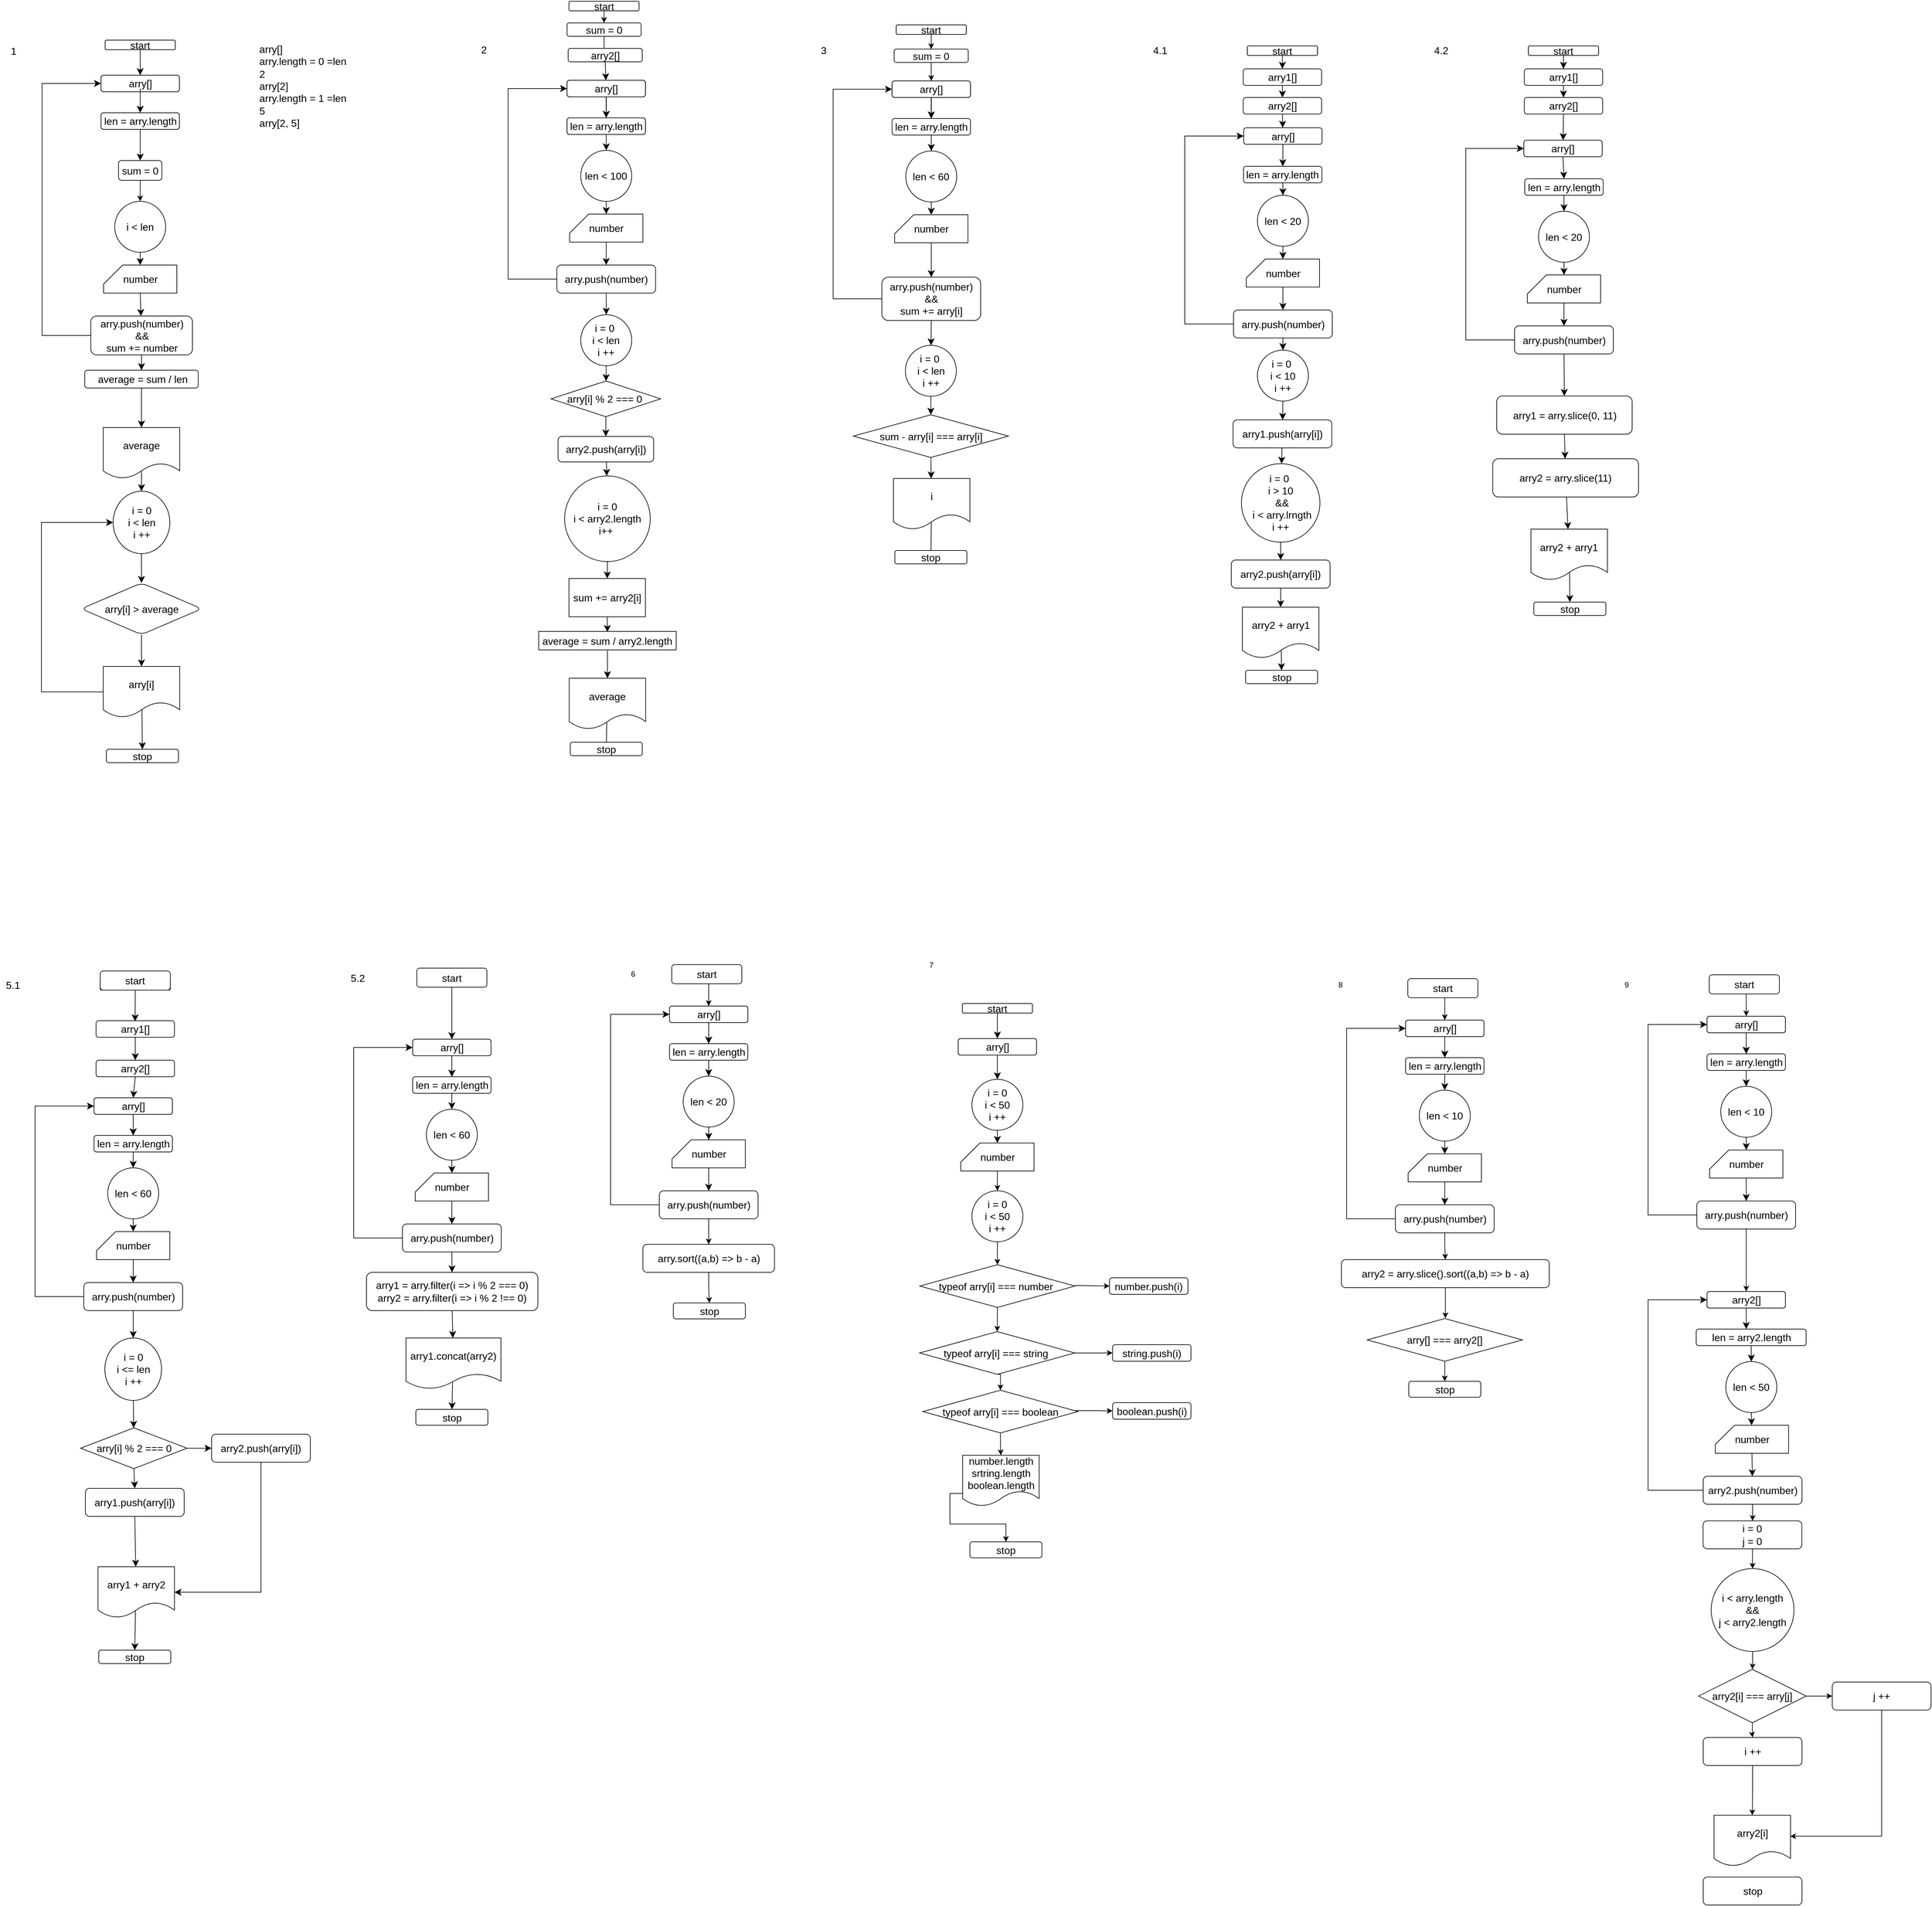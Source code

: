 <mxfile version="22.1.5" type="github">
  <diagram name="‫עמוד-1‬" id="BYoa0E2E3-9ikfrHezKe">
    <mxGraphModel dx="1112" dy="1140" grid="0" gridSize="10" guides="1" tooltips="1" connect="1" arrows="1" fold="1" page="0" pageScale="1" pageWidth="827" pageHeight="1169" math="0" shadow="0">
      <root>
        <mxCell id="0" />
        <mxCell id="1" parent="0" />
        <mxCell id="_8J3FFxgakrZv2_MzU__-28" value="arry[]&lt;br&gt;arry.length = 0 =len&lt;br&gt;2&lt;br&gt;arry[2]&lt;br&gt;" style="text;html=1;align=left;verticalAlign=middle;resizable=0;points=[];autosize=1;strokeColor=none;fillColor=none;fontSize=16;" parent="1" vertex="1">
          <mxGeometry x="622" y="-111" width="155" height="89" as="geometry" />
        </mxCell>
        <mxCell id="_8J3FFxgakrZv2_MzU__-79" value="2" style="text;html=1;align=center;verticalAlign=middle;resizable=0;points=[];autosize=1;strokeColor=none;fillColor=none;fontSize=16;" parent="1" vertex="1">
          <mxGeometry x="962" y="-110" width="27" height="31" as="geometry" />
        </mxCell>
        <mxCell id="_8J3FFxgakrZv2_MzU__-81" style="edgeStyle=none;curved=1;rounded=0;orthogonalLoop=1;jettySize=auto;html=1;exitX=0.75;exitY=0;exitDx=0;exitDy=0;fontSize=12;startSize=8;endSize=8;" parent="1" edge="1">
          <mxGeometry relative="1" as="geometry">
            <mxPoint x="1265.25" y="-111" as="sourcePoint" />
            <mxPoint x="1265.25" y="-111" as="targetPoint" />
          </mxGeometry>
        </mxCell>
        <mxCell id="_8J3FFxgakrZv2_MzU__-82" style="edgeStyle=none;curved=1;rounded=0;orthogonalLoop=1;jettySize=auto;html=1;exitX=0.5;exitY=1;exitDx=0;exitDy=0;fontSize=12;startSize=8;endSize=8;" parent="1" source="kk7fCv5FlfGF7tGa9pOw-62" target="_8J3FFxgakrZv2_MzU__-93" edge="1">
          <mxGeometry relative="1" as="geometry">
            <mxPoint x="1166.25" y="-54" as="targetPoint" />
            <mxPoint x="1168.25" y="-86" as="sourcePoint" />
          </mxGeometry>
        </mxCell>
        <mxCell id="_8J3FFxgakrZv2_MzU__-84" style="edgeStyle=none;curved=1;rounded=0;orthogonalLoop=1;jettySize=auto;html=1;exitX=0.5;exitY=1;exitDx=0;exitDy=0;fontSize=12;startSize=8;endSize=8;" parent="1" source="_8J3FFxgakrZv2_MzU__-85" target="_8J3FFxgakrZv2_MzU__-97" edge="1">
          <mxGeometry relative="1" as="geometry" />
        </mxCell>
        <mxCell id="_8J3FFxgakrZv2_MzU__-85" value="len &amp;lt; 100" style="ellipse;whiteSpace=wrap;html=1;aspect=fixed;fontSize=16;" parent="1" vertex="1">
          <mxGeometry x="1128.25" y="64" width="80" height="80" as="geometry" />
        </mxCell>
        <mxCell id="_8J3FFxgakrZv2_MzU__-86" style="edgeStyle=elbowEdgeStyle;rounded=0;orthogonalLoop=1;jettySize=auto;html=1;exitX=0;exitY=0.5;exitDx=0;exitDy=0;fontSize=12;startSize=8;endSize=8;elbow=vertical;" parent="1" source="_8J3FFxgakrZv2_MzU__-87" target="_8J3FFxgakrZv2_MzU__-93" edge="1">
          <mxGeometry relative="1" as="geometry">
            <mxPoint x="942.25" y="224" as="targetPoint" />
            <Array as="points">
              <mxPoint x="1014.25" y="68" />
            </Array>
          </mxGeometry>
        </mxCell>
        <mxCell id="_8J3FFxgakrZv2_MzU__-100" value="" style="edgeStyle=none;curved=1;rounded=0;orthogonalLoop=1;jettySize=auto;html=1;fontSize=12;startSize=8;endSize=8;" parent="1" source="_8J3FFxgakrZv2_MzU__-87" target="_8J3FFxgakrZv2_MzU__-99" edge="1">
          <mxGeometry relative="1" as="geometry">
            <mxPoint x="1168.794" y="337" as="targetPoint" />
          </mxGeometry>
        </mxCell>
        <mxCell id="_8J3FFxgakrZv2_MzU__-87" value="arry.push(number)" style="rounded=1;whiteSpace=wrap;html=1;fontSize=16;" parent="1" vertex="1">
          <mxGeometry x="1090.75" y="244" width="155" height="44" as="geometry" />
        </mxCell>
        <mxCell id="kk7fCv5FlfGF7tGa9pOw-66" style="edgeStyle=orthogonalEdgeStyle;rounded=0;orthogonalLoop=1;jettySize=auto;html=1;exitX=0.5;exitY=1;exitDx=0;exitDy=0;entryX=0.5;entryY=0;entryDx=0;entryDy=0;" parent="1" source="_8J3FFxgakrZv2_MzU__-88" target="kk7fCv5FlfGF7tGa9pOw-61" edge="1">
          <mxGeometry relative="1" as="geometry" />
        </mxCell>
        <mxCell id="_8J3FFxgakrZv2_MzU__-88" value="start" style="rounded=1;whiteSpace=wrap;html=1;fontSize=16;" parent="1" vertex="1">
          <mxGeometry x="1109.75" y="-170" width="110" height="15" as="geometry" />
        </mxCell>
        <mxCell id="_8J3FFxgakrZv2_MzU__-89" style="edgeStyle=none;curved=1;rounded=0;orthogonalLoop=1;jettySize=auto;html=1;exitX=0.5;exitY=1;exitDx=0;exitDy=0;fontSize=12;startSize=8;endSize=8;" parent="1" source="_8J3FFxgakrZv2_MzU__-90" target="_8J3FFxgakrZv2_MzU__-91" edge="1">
          <mxGeometry relative="1" as="geometry" />
        </mxCell>
        <mxCell id="_8J3FFxgakrZv2_MzU__-90" value="arry[]" style="rounded=1;whiteSpace=wrap;html=1;fontSize=16;" parent="1" vertex="1">
          <mxGeometry x="1106.75" y="-46" width="123" height="26" as="geometry" />
        </mxCell>
        <mxCell id="_8J3FFxgakrZv2_MzU__-91" value="len = arry.length" style="rounded=1;whiteSpace=wrap;html=1;fontSize=16;" parent="1" vertex="1">
          <mxGeometry x="1106.75" y="13" width="123" height="26" as="geometry" />
        </mxCell>
        <mxCell id="_8J3FFxgakrZv2_MzU__-92" style="edgeStyle=none;curved=1;rounded=0;orthogonalLoop=1;jettySize=auto;html=1;exitX=0.5;exitY=1;exitDx=0;exitDy=0;fontSize=12;startSize=8;endSize=8;" parent="1" source="_8J3FFxgakrZv2_MzU__-93" target="_8J3FFxgakrZv2_MzU__-95" edge="1">
          <mxGeometry relative="1" as="geometry" />
        </mxCell>
        <mxCell id="_8J3FFxgakrZv2_MzU__-93" value="arry[]" style="rounded=1;whiteSpace=wrap;html=1;fontSize=16;" parent="1" vertex="1">
          <mxGeometry x="1106.75" y="-46" width="123" height="26" as="geometry" />
        </mxCell>
        <mxCell id="_8J3FFxgakrZv2_MzU__-94" style="edgeStyle=none;curved=1;rounded=0;orthogonalLoop=1;jettySize=auto;html=1;exitX=0.5;exitY=1;exitDx=0;exitDy=0;fontSize=12;startSize=8;endSize=8;" parent="1" source="_8J3FFxgakrZv2_MzU__-95" target="_8J3FFxgakrZv2_MzU__-85" edge="1">
          <mxGeometry relative="1" as="geometry">
            <mxPoint x="1166.985" y="70" as="targetPoint" />
          </mxGeometry>
        </mxCell>
        <mxCell id="_8J3FFxgakrZv2_MzU__-95" value="len = arry.length" style="rounded=1;whiteSpace=wrap;html=1;fontSize=16;" parent="1" vertex="1">
          <mxGeometry x="1106.75" y="13" width="123" height="26" as="geometry" />
        </mxCell>
        <mxCell id="_8J3FFxgakrZv2_MzU__-96" style="edgeStyle=none;curved=1;rounded=0;orthogonalLoop=1;jettySize=auto;html=1;exitX=0.5;exitY=1;exitDx=0;exitDy=0;exitPerimeter=0;fontSize=12;startSize=8;endSize=8;" parent="1" source="_8J3FFxgakrZv2_MzU__-97" target="_8J3FFxgakrZv2_MzU__-87" edge="1">
          <mxGeometry relative="1" as="geometry" />
        </mxCell>
        <mxCell id="_8J3FFxgakrZv2_MzU__-97" value="number" style="shape=card;whiteSpace=wrap;html=1;fontSize=16;" parent="1" vertex="1">
          <mxGeometry x="1110.75" y="164" width="115" height="44" as="geometry" />
        </mxCell>
        <mxCell id="_8J3FFxgakrZv2_MzU__-113" style="edgeStyle=none;curved=1;rounded=0;orthogonalLoop=1;jettySize=auto;html=1;exitX=0.5;exitY=1;exitDx=0;exitDy=0;fontSize=12;startSize=8;endSize=8;" parent="1" source="_8J3FFxgakrZv2_MzU__-99" target="_8J3FFxgakrZv2_MzU__-157" edge="1">
          <mxGeometry relative="1" as="geometry">
            <mxPoint x="1167.625" y="430" as="targetPoint" />
          </mxGeometry>
        </mxCell>
        <mxCell id="_8J3FFxgakrZv2_MzU__-99" value="i = 0&amp;nbsp;&lt;br&gt;i &amp;lt; len&lt;br&gt;i ++" style="ellipse;whiteSpace=wrap;html=1;aspect=fixed;fontSize=16;" parent="1" vertex="1">
          <mxGeometry x="1128.25" y="322" width="80" height="80" as="geometry" />
        </mxCell>
        <mxCell id="_8J3FFxgakrZv2_MzU__-108" value="" style="edgeStyle=none;curved=1;rounded=0;orthogonalLoop=1;jettySize=auto;html=1;fontSize=12;startSize=8;endSize=8;" parent="1" source="_8J3FFxgakrZv2_MzU__-105" edge="1">
          <mxGeometry relative="1" as="geometry">
            <mxPoint x="1170.046" y="820" as="targetPoint" />
          </mxGeometry>
        </mxCell>
        <mxCell id="_8J3FFxgakrZv2_MzU__-105" value="sum += arry2[i]" style="whiteSpace=wrap;html=1;fontSize=16;" parent="1" vertex="1">
          <mxGeometry x="1109.75" y="736" width="120" height="60" as="geometry" />
        </mxCell>
        <mxCell id="_8J3FFxgakrZv2_MzU__-117" value="" style="edgeStyle=none;curved=1;rounded=0;orthogonalLoop=1;jettySize=auto;html=1;fontSize=12;startSize=8;endSize=8;" parent="1" target="_8J3FFxgakrZv2_MzU__-116" edge="1">
          <mxGeometry relative="1" as="geometry">
            <mxPoint x="1170.125" y="849" as="sourcePoint" />
          </mxGeometry>
        </mxCell>
        <mxCell id="_8J3FFxgakrZv2_MzU__-107" value="average = sum / arry2.length" style="whiteSpace=wrap;html=1;fontSize=16;" parent="1" vertex="1">
          <mxGeometry x="1062.25" y="819" width="215.75" height="29" as="geometry" />
        </mxCell>
        <mxCell id="_8J3FFxgakrZv2_MzU__-216" style="edgeStyle=none;curved=1;rounded=0;orthogonalLoop=1;jettySize=auto;html=1;exitX=0.5;exitY=0;exitDx=0;exitDy=0;entryX=0.5;entryY=1;entryDx=0;entryDy=0;fontSize=12;startSize=8;endSize=8;" parent="1" source="_8J3FFxgakrZv2_MzU__-116" target="_8J3FFxgakrZv2_MzU__-215" edge="1">
          <mxGeometry relative="1" as="geometry" />
        </mxCell>
        <mxCell id="_8J3FFxgakrZv2_MzU__-116" value="average" style="shape=document;whiteSpace=wrap;html=1;boundedLbl=1;fontSize=16;" parent="1" vertex="1">
          <mxGeometry x="1110.125" y="892.5" width="120" height="80" as="geometry" />
        </mxCell>
        <mxCell id="_8J3FFxgakrZv2_MzU__-118" value="3" style="text;html=1;align=center;verticalAlign=middle;resizable=0;points=[];autosize=1;strokeColor=none;fillColor=none;fontSize=16;" parent="1" vertex="1">
          <mxGeometry x="1495" y="-109" width="27" height="31" as="geometry" />
        </mxCell>
        <mxCell id="_8J3FFxgakrZv2_MzU__-119" style="edgeStyle=none;curved=1;rounded=0;orthogonalLoop=1;jettySize=auto;html=1;exitX=0.75;exitY=0;exitDx=0;exitDy=0;fontSize=12;startSize=8;endSize=8;" parent="1" edge="1">
          <mxGeometry relative="1" as="geometry">
            <mxPoint x="1775.25" y="-110" as="sourcePoint" />
            <mxPoint x="1775.25" y="-110" as="targetPoint" />
          </mxGeometry>
        </mxCell>
        <mxCell id="_8J3FFxgakrZv2_MzU__-121" value="start" style="rounded=1;whiteSpace=wrap;html=1;fontSize=16;" parent="1" vertex="1">
          <mxGeometry x="1623.25" y="-133" width="110" height="15" as="geometry" />
        </mxCell>
        <mxCell id="_8J3FFxgakrZv2_MzU__-122" style="edgeStyle=none;curved=1;rounded=0;orthogonalLoop=1;jettySize=auto;html=1;exitX=0.5;exitY=1;exitDx=0;exitDy=0;fontSize=12;startSize=8;endSize=8;" parent="1" source="_8J3FFxgakrZv2_MzU__-123" target="_8J3FFxgakrZv2_MzU__-135" edge="1">
          <mxGeometry relative="1" as="geometry" />
        </mxCell>
        <mxCell id="_8J3FFxgakrZv2_MzU__-123" value="len &amp;lt; 60" style="ellipse;whiteSpace=wrap;html=1;aspect=fixed;fontSize=16;" parent="1" vertex="1">
          <mxGeometry x="1638.25" y="65" width="80" height="80" as="geometry" />
        </mxCell>
        <mxCell id="_8J3FFxgakrZv2_MzU__-124" style="edgeStyle=elbowEdgeStyle;rounded=0;orthogonalLoop=1;jettySize=auto;html=1;exitX=0;exitY=0.5;exitDx=0;exitDy=0;fontSize=12;startSize=8;endSize=8;elbow=vertical;" parent="1" source="_8J3FFxgakrZv2_MzU__-125" target="_8J3FFxgakrZv2_MzU__-131" edge="1">
          <mxGeometry relative="1" as="geometry">
            <mxPoint x="1452.25" y="225" as="targetPoint" />
            <Array as="points">
              <mxPoint x="1524.25" y="69" />
            </Array>
          </mxGeometry>
        </mxCell>
        <mxCell id="_8J3FFxgakrZv2_MzU__-125" value="arry.push(number)&lt;br&gt;&amp;amp;&amp;amp;&lt;br&gt;sum += arry[i]" style="rounded=1;whiteSpace=wrap;html=1;fontSize=16;" parent="1" vertex="1">
          <mxGeometry x="1600.75" y="263" width="155" height="68" as="geometry" />
        </mxCell>
        <mxCell id="kk7fCv5FlfGF7tGa9pOw-68" style="edgeStyle=orthogonalEdgeStyle;rounded=0;orthogonalLoop=1;jettySize=auto;html=1;exitX=0.5;exitY=1;exitDx=0;exitDy=0;entryX=0.5;entryY=0;entryDx=0;entryDy=0;" parent="1" source="_8J3FFxgakrZv2_MzU__-126" target="kk7fCv5FlfGF7tGa9pOw-67" edge="1">
          <mxGeometry relative="1" as="geometry" />
        </mxCell>
        <mxCell id="_8J3FFxgakrZv2_MzU__-126" value="start" style="rounded=1;whiteSpace=wrap;html=1;fontSize=16;" parent="1" vertex="1">
          <mxGeometry x="1623.25" y="-133" width="110" height="15" as="geometry" />
        </mxCell>
        <mxCell id="_8J3FFxgakrZv2_MzU__-127" style="edgeStyle=none;curved=1;rounded=0;orthogonalLoop=1;jettySize=auto;html=1;exitX=0.5;exitY=1;exitDx=0;exitDy=0;fontSize=12;startSize=8;endSize=8;" parent="1" source="_8J3FFxgakrZv2_MzU__-128" target="_8J3FFxgakrZv2_MzU__-129" edge="1">
          <mxGeometry relative="1" as="geometry" />
        </mxCell>
        <mxCell id="_8J3FFxgakrZv2_MzU__-128" value="arry[]" style="rounded=1;whiteSpace=wrap;html=1;fontSize=16;" parent="1" vertex="1">
          <mxGeometry x="1616.75" y="-45" width="123" height="26" as="geometry" />
        </mxCell>
        <mxCell id="_8J3FFxgakrZv2_MzU__-129" value="len = arry.length" style="rounded=1;whiteSpace=wrap;html=1;fontSize=16;" parent="1" vertex="1">
          <mxGeometry x="1616.75" y="14" width="123" height="26" as="geometry" />
        </mxCell>
        <mxCell id="_8J3FFxgakrZv2_MzU__-130" style="edgeStyle=none;curved=1;rounded=0;orthogonalLoop=1;jettySize=auto;html=1;exitX=0.5;exitY=1;exitDx=0;exitDy=0;fontSize=12;startSize=8;endSize=8;" parent="1" source="_8J3FFxgakrZv2_MzU__-131" edge="1">
          <mxGeometry relative="1" as="geometry">
            <mxPoint x="1678.25" y="14" as="targetPoint" />
          </mxGeometry>
        </mxCell>
        <mxCell id="_8J3FFxgakrZv2_MzU__-131" value="arry[]" style="rounded=1;whiteSpace=wrap;html=1;fontSize=16;" parent="1" vertex="1">
          <mxGeometry x="1616.75" y="-45" width="123" height="26" as="geometry" />
        </mxCell>
        <mxCell id="_8J3FFxgakrZv2_MzU__-132" style="edgeStyle=none;curved=1;rounded=0;orthogonalLoop=1;jettySize=auto;html=1;exitX=0.5;exitY=1;exitDx=0;exitDy=0;fontSize=12;startSize=8;endSize=8;" parent="1" target="_8J3FFxgakrZv2_MzU__-123" edge="1">
          <mxGeometry relative="1" as="geometry">
            <mxPoint x="1676.985" y="71" as="targetPoint" />
            <mxPoint x="1678.25" y="40" as="sourcePoint" />
          </mxGeometry>
        </mxCell>
        <mxCell id="_8J3FFxgakrZv2_MzU__-134" style="edgeStyle=none;curved=1;rounded=0;orthogonalLoop=1;jettySize=auto;html=1;exitX=0.5;exitY=1;exitDx=0;exitDy=0;exitPerimeter=0;fontSize=12;startSize=8;endSize=8;" parent="1" source="_8J3FFxgakrZv2_MzU__-135" target="_8J3FFxgakrZv2_MzU__-125" edge="1">
          <mxGeometry relative="1" as="geometry" />
        </mxCell>
        <mxCell id="_8J3FFxgakrZv2_MzU__-135" value="number" style="shape=card;whiteSpace=wrap;html=1;fontSize=16;" parent="1" vertex="1">
          <mxGeometry x="1620.75" y="165" width="115" height="44" as="geometry" />
        </mxCell>
        <mxCell id="_8J3FFxgakrZv2_MzU__-150" style="edgeStyle=none;curved=1;rounded=0;orthogonalLoop=1;jettySize=auto;html=1;exitX=0.5;exitY=1;exitDx=0;exitDy=0;fontSize=12;startSize=8;endSize=8;" parent="1" source="_8J3FFxgakrZv2_MzU__-125" target="_8J3FFxgakrZv2_MzU__-168" edge="1">
          <mxGeometry relative="1" as="geometry">
            <mxPoint x="1678.25" y="413" as="sourcePoint" />
            <mxPoint x="1677.625" y="364" as="targetPoint" />
          </mxGeometry>
        </mxCell>
        <mxCell id="_8J3FFxgakrZv2_MzU__-160" style="edgeStyle=none;curved=1;rounded=0;orthogonalLoop=1;jettySize=auto;html=1;exitX=0.5;exitY=1;exitDx=0;exitDy=0;fontSize=12;startSize=8;endSize=8;" parent="1" source="_8J3FFxgakrZv2_MzU__-157" target="_8J3FFxgakrZv2_MzU__-159" edge="1">
          <mxGeometry relative="1" as="geometry" />
        </mxCell>
        <mxCell id="_8J3FFxgakrZv2_MzU__-157" value="arry[i] % 2 === 0&amp;nbsp;" style="rhombus;whiteSpace=wrap;html=1;fontSize=16;" parent="1" vertex="1">
          <mxGeometry x="1081.56" y="426" width="172.12" height="56" as="geometry" />
        </mxCell>
        <mxCell id="_8J3FFxgakrZv2_MzU__-162" style="edgeStyle=none;curved=1;rounded=0;orthogonalLoop=1;jettySize=auto;html=1;exitX=0.5;exitY=1;exitDx=0;exitDy=0;fontSize=12;startSize=8;endSize=8;" parent="1" target="_8J3FFxgakrZv2_MzU__-161" edge="1">
          <mxGeometry relative="1" as="geometry">
            <mxPoint x="1168.62" y="553" as="sourcePoint" />
            <mxPoint x="1170.105" y="573.045" as="targetPoint" />
          </mxGeometry>
        </mxCell>
        <mxCell id="_8J3FFxgakrZv2_MzU__-159" value="arry2.push(arry[i])" style="rounded=1;whiteSpace=wrap;html=1;fontSize=16;" parent="1" vertex="1">
          <mxGeometry x="1092.62" y="513" width="150" height="40" as="geometry" />
        </mxCell>
        <mxCell id="_8J3FFxgakrZv2_MzU__-165" style="edgeStyle=none;curved=1;rounded=0;orthogonalLoop=1;jettySize=auto;html=1;exitX=0.5;exitY=1;exitDx=0;exitDy=0;entryX=0.5;entryY=0;entryDx=0;entryDy=0;fontSize=12;startSize=8;endSize=8;" parent="1" source="_8J3FFxgakrZv2_MzU__-161" target="_8J3FFxgakrZv2_MzU__-105" edge="1">
          <mxGeometry relative="1" as="geometry" />
        </mxCell>
        <mxCell id="_8J3FFxgakrZv2_MzU__-161" value="i = 0&lt;br&gt;i &amp;lt; arry2.length&lt;br&gt;i++&amp;nbsp;" style="ellipse;whiteSpace=wrap;html=1;aspect=fixed;fontSize=16;" parent="1" vertex="1">
          <mxGeometry x="1102.94" y="575" width="134.38" height="134.38" as="geometry" />
        </mxCell>
        <mxCell id="_8J3FFxgakrZv2_MzU__-173" style="edgeStyle=none;curved=1;rounded=0;orthogonalLoop=1;jettySize=auto;html=1;exitX=0.5;exitY=1;exitDx=0;exitDy=0;fontSize=12;startSize=8;endSize=8;" parent="1" source="_8J3FFxgakrZv2_MzU__-168" target="_8J3FFxgakrZv2_MzU__-172" edge="1">
          <mxGeometry relative="1" as="geometry" />
        </mxCell>
        <mxCell id="_8J3FFxgakrZv2_MzU__-168" value="i = 0&amp;nbsp;&lt;br&gt;i &amp;lt; len&lt;br&gt;i ++" style="ellipse;whiteSpace=wrap;html=1;aspect=fixed;fontSize=16;" parent="1" vertex="1">
          <mxGeometry x="1637.63" y="370" width="80" height="80" as="geometry" />
        </mxCell>
        <mxCell id="_8J3FFxgakrZv2_MzU__-175" style="edgeStyle=none;curved=1;rounded=0;orthogonalLoop=1;jettySize=auto;html=1;exitX=0.5;exitY=1;exitDx=0;exitDy=0;fontSize=12;startSize=8;endSize=8;" parent="1" source="_8J3FFxgakrZv2_MzU__-172" target="_8J3FFxgakrZv2_MzU__-174" edge="1">
          <mxGeometry relative="1" as="geometry" />
        </mxCell>
        <mxCell id="_8J3FFxgakrZv2_MzU__-172" value="sum - arry[i] === arry[i]" style="rhombus;whiteSpace=wrap;html=1;fontSize=16;" parent="1" vertex="1">
          <mxGeometry x="1555.88" y="479" width="243.5" height="67" as="geometry" />
        </mxCell>
        <mxCell id="_8J3FFxgakrZv2_MzU__-218" style="edgeStyle=none;curved=1;rounded=0;orthogonalLoop=1;jettySize=auto;html=1;exitX=0.5;exitY=0;exitDx=0;exitDy=0;entryX=0.5;entryY=1;entryDx=0;entryDy=0;fontSize=12;startSize=8;endSize=8;" parent="1" source="_8J3FFxgakrZv2_MzU__-174" target="_8J3FFxgakrZv2_MzU__-217" edge="1">
          <mxGeometry relative="1" as="geometry" />
        </mxCell>
        <mxCell id="_8J3FFxgakrZv2_MzU__-174" value="i" style="shape=document;whiteSpace=wrap;html=1;boundedLbl=1;fontSize=16;" parent="1" vertex="1">
          <mxGeometry x="1618.88" y="579" width="120" height="80" as="geometry" />
        </mxCell>
        <mxCell id="_8J3FFxgakrZv2_MzU__-176" value="4.1" style="text;html=1;align=center;verticalAlign=middle;resizable=0;points=[];autosize=1;strokeColor=none;fillColor=none;fontSize=16;" parent="1" vertex="1">
          <mxGeometry x="2017" y="-109" width="40" height="31" as="geometry" />
        </mxCell>
        <mxCell id="_8J3FFxgakrZv2_MzU__-177" style="edgeStyle=none;curved=1;rounded=0;orthogonalLoop=1;jettySize=auto;html=1;exitX=0.75;exitY=0;exitDx=0;exitDy=0;fontSize=12;startSize=8;endSize=8;" parent="1" edge="1">
          <mxGeometry relative="1" as="geometry">
            <mxPoint x="2326.25" y="-110" as="sourcePoint" />
            <mxPoint x="2326.25" y="-110" as="targetPoint" />
          </mxGeometry>
        </mxCell>
        <mxCell id="_8J3FFxgakrZv2_MzU__-179" value="start" style="rounded=1;whiteSpace=wrap;html=1;fontSize=16;" parent="1" vertex="1">
          <mxGeometry x="2174.25" y="-100" width="110" height="15" as="geometry" />
        </mxCell>
        <mxCell id="_8J3FFxgakrZv2_MzU__-180" style="edgeStyle=none;curved=1;rounded=0;orthogonalLoop=1;jettySize=auto;html=1;exitX=0.5;exitY=1;exitDx=0;exitDy=0;fontSize=12;startSize=8;endSize=8;" parent="1" source="_8J3FFxgakrZv2_MzU__-181" target="_8J3FFxgakrZv2_MzU__-192" edge="1">
          <mxGeometry relative="1" as="geometry" />
        </mxCell>
        <mxCell id="_8J3FFxgakrZv2_MzU__-181" value="len &amp;lt; 20" style="ellipse;whiteSpace=wrap;html=1;aspect=fixed;fontSize=16;" parent="1" vertex="1">
          <mxGeometry x="2190" y="134.5" width="80" height="80" as="geometry" />
        </mxCell>
        <mxCell id="_8J3FFxgakrZv2_MzU__-182" style="edgeStyle=elbowEdgeStyle;rounded=0;orthogonalLoop=1;jettySize=auto;html=1;exitX=0;exitY=0.5;exitDx=0;exitDy=0;fontSize=12;startSize=8;endSize=8;elbow=vertical;" parent="1" source="_8J3FFxgakrZv2_MzU__-183" target="_8J3FFxgakrZv2_MzU__-189" edge="1">
          <mxGeometry relative="1" as="geometry">
            <mxPoint x="2004" y="319.5" as="targetPoint" />
            <Array as="points">
              <mxPoint x="2076" y="163.5" />
            </Array>
          </mxGeometry>
        </mxCell>
        <mxCell id="_8J3FFxgakrZv2_MzU__-183" value="arry.push(number)" style="rounded=1;whiteSpace=wrap;html=1;fontSize=16;" parent="1" vertex="1">
          <mxGeometry x="2152.5" y="314.5" width="155" height="44" as="geometry" />
        </mxCell>
        <mxCell id="_8J3FFxgakrZv2_MzU__-204" style="edgeStyle=none;curved=1;rounded=0;orthogonalLoop=1;jettySize=auto;html=1;exitX=0.5;exitY=1;exitDx=0;exitDy=0;entryX=0.5;entryY=0;entryDx=0;entryDy=0;fontSize=12;startSize=8;endSize=8;" parent="1" source="_8J3FFxgakrZv2_MzU__-184" target="_8J3FFxgakrZv2_MzU__-203" edge="1">
          <mxGeometry relative="1" as="geometry" />
        </mxCell>
        <mxCell id="_8J3FFxgakrZv2_MzU__-184" value="start" style="rounded=1;whiteSpace=wrap;html=1;fontSize=16;" parent="1" vertex="1">
          <mxGeometry x="2174.25" y="-100" width="110" height="15" as="geometry" />
        </mxCell>
        <mxCell id="_8J3FFxgakrZv2_MzU__-187" value="len = arry.length" style="rounded=1;whiteSpace=wrap;html=1;fontSize=16;" parent="1" vertex="1">
          <mxGeometry x="2168.25" y="89" width="123" height="26" as="geometry" />
        </mxCell>
        <mxCell id="_8J3FFxgakrZv2_MzU__-188" style="edgeStyle=none;curved=1;rounded=0;orthogonalLoop=1;jettySize=auto;html=1;exitX=0.5;exitY=1;exitDx=0;exitDy=0;fontSize=12;startSize=8;endSize=8;" parent="1" source="_8J3FFxgakrZv2_MzU__-189" target="_8J3FFxgakrZv2_MzU__-187" edge="1">
          <mxGeometry relative="1" as="geometry">
            <mxPoint x="2230" y="112" as="targetPoint" />
          </mxGeometry>
        </mxCell>
        <mxCell id="_8J3FFxgakrZv2_MzU__-189" value="arry[]" style="rounded=1;whiteSpace=wrap;html=1;fontSize=16;" parent="1" vertex="1">
          <mxGeometry x="2168.5" y="28.5" width="123" height="26" as="geometry" />
        </mxCell>
        <mxCell id="_8J3FFxgakrZv2_MzU__-190" style="edgeStyle=none;curved=1;rounded=0;orthogonalLoop=1;jettySize=auto;html=1;fontSize=12;startSize=8;endSize=8;" parent="1" source="_8J3FFxgakrZv2_MzU__-187" target="_8J3FFxgakrZv2_MzU__-181" edge="1">
          <mxGeometry relative="1" as="geometry">
            <mxPoint x="2228.735" y="165.5" as="targetPoint" />
            <mxPoint x="2230" y="134.5" as="sourcePoint" />
          </mxGeometry>
        </mxCell>
        <mxCell id="_8J3FFxgakrZv2_MzU__-191" style="edgeStyle=none;curved=1;rounded=0;orthogonalLoop=1;jettySize=auto;html=1;exitX=0.5;exitY=1;exitDx=0;exitDy=0;exitPerimeter=0;fontSize=12;startSize=8;endSize=8;" parent="1" source="_8J3FFxgakrZv2_MzU__-192" target="_8J3FFxgakrZv2_MzU__-183" edge="1">
          <mxGeometry relative="1" as="geometry" />
        </mxCell>
        <mxCell id="_8J3FFxgakrZv2_MzU__-192" value="number" style="shape=card;whiteSpace=wrap;html=1;fontSize=16;" parent="1" vertex="1">
          <mxGeometry x="2172.5" y="234.5" width="115" height="44" as="geometry" />
        </mxCell>
        <mxCell id="_8J3FFxgakrZv2_MzU__-201" style="edgeStyle=none;curved=1;rounded=0;orthogonalLoop=1;jettySize=auto;html=1;exitX=0.5;exitY=1;exitDx=0;exitDy=0;fontSize=12;startSize=8;endSize=8;" parent="1" target="_8J3FFxgakrZv2_MzU__-200" edge="1">
          <mxGeometry relative="1" as="geometry">
            <mxPoint x="2230" y="451.5" as="sourcePoint" />
          </mxGeometry>
        </mxCell>
        <mxCell id="_8J3FFxgakrZv2_MzU__-193" value="i = 0&amp;nbsp;&lt;br&gt;i &amp;lt; 10&lt;br&gt;i ++" style="ellipse;whiteSpace=wrap;html=1;aspect=fixed;fontSize=16;" parent="1" vertex="1">
          <mxGeometry x="2190" y="377.5" width="80" height="80" as="geometry" />
        </mxCell>
        <mxCell id="_8J3FFxgakrZv2_MzU__-199" value="" style="edgeStyle=none;curved=1;rounded=0;orthogonalLoop=1;jettySize=auto;html=1;fontSize=12;startSize=8;endSize=8;" parent="1" source="_8J3FFxgakrZv2_MzU__-183" target="_8J3FFxgakrZv2_MzU__-193" edge="1">
          <mxGeometry relative="1" as="geometry">
            <mxPoint x="2231.411" y="426.5" as="sourcePoint" />
          </mxGeometry>
        </mxCell>
        <mxCell id="_8J3FFxgakrZv2_MzU__-210" value="" style="edgeStyle=none;curved=1;rounded=0;orthogonalLoop=1;jettySize=auto;html=1;fontSize=12;startSize=8;endSize=8;" parent="1" source="_8J3FFxgakrZv2_MzU__-200" target="_8J3FFxgakrZv2_MzU__-208" edge="1">
          <mxGeometry relative="1" as="geometry" />
        </mxCell>
        <mxCell id="_8J3FFxgakrZv2_MzU__-200" value="arry1.push(arry[i])" style="rounded=1;whiteSpace=wrap;html=1;fontSize=16;" parent="1" vertex="1">
          <mxGeometry x="2151.75" y="487" width="155" height="44" as="geometry" />
        </mxCell>
        <mxCell id="_8J3FFxgakrZv2_MzU__-206" style="edgeStyle=none;curved=1;rounded=0;orthogonalLoop=1;jettySize=auto;html=1;exitX=0.5;exitY=1;exitDx=0;exitDy=0;fontSize=12;startSize=8;endSize=8;" parent="1" source="_8J3FFxgakrZv2_MzU__-202" target="_8J3FFxgakrZv2_MzU__-189" edge="1">
          <mxGeometry relative="1" as="geometry" />
        </mxCell>
        <mxCell id="_8J3FFxgakrZv2_MzU__-202" value="arry2[]" style="rounded=1;whiteSpace=wrap;html=1;fontSize=16;" parent="1" vertex="1">
          <mxGeometry x="2167.75" y="-19" width="123" height="26" as="geometry" />
        </mxCell>
        <mxCell id="_8J3FFxgakrZv2_MzU__-205" style="edgeStyle=none;curved=1;rounded=0;orthogonalLoop=1;jettySize=auto;html=1;exitX=0.5;exitY=1;exitDx=0;exitDy=0;fontSize=12;startSize=8;endSize=8;" parent="1" source="_8J3FFxgakrZv2_MzU__-203" target="_8J3FFxgakrZv2_MzU__-202" edge="1">
          <mxGeometry relative="1" as="geometry" />
        </mxCell>
        <mxCell id="_8J3FFxgakrZv2_MzU__-203" value="arry1[]" style="rounded=1;whiteSpace=wrap;html=1;fontSize=16;" parent="1" vertex="1">
          <mxGeometry x="2167.75" y="-64" width="123" height="26" as="geometry" />
        </mxCell>
        <mxCell id="_8J3FFxgakrZv2_MzU__-207" style="edgeStyle=none;curved=1;rounded=0;orthogonalLoop=1;jettySize=auto;html=1;exitX=0.5;exitY=1;exitDx=0;exitDy=0;fontSize=12;startSize=8;endSize=8;" parent="1" source="_8J3FFxgakrZv2_MzU__-208" target="_8J3FFxgakrZv2_MzU__-209" edge="1">
          <mxGeometry relative="1" as="geometry" />
        </mxCell>
        <mxCell id="_8J3FFxgakrZv2_MzU__-208" value="i = 0&amp;nbsp;&lt;br&gt;i &amp;gt; 10&lt;br&gt;&amp;nbsp;&amp;amp;&amp;amp;&lt;br&gt;&amp;nbsp;i &amp;lt; arry.lrngth&lt;br&gt;i ++" style="ellipse;whiteSpace=wrap;html=1;aspect=fixed;fontSize=16;" parent="1" vertex="1">
          <mxGeometry x="2164.88" y="555.75" width="123.25" height="123.25" as="geometry" />
        </mxCell>
        <mxCell id="_8J3FFxgakrZv2_MzU__-212" value="" style="edgeStyle=none;curved=1;rounded=0;orthogonalLoop=1;jettySize=auto;html=1;fontSize=12;startSize=8;endSize=8;" parent="1" source="_8J3FFxgakrZv2_MzU__-209" target="_8J3FFxgakrZv2_MzU__-211" edge="1">
          <mxGeometry relative="1" as="geometry" />
        </mxCell>
        <mxCell id="_8J3FFxgakrZv2_MzU__-209" value="arry2.push(arry[i])" style="rounded=1;whiteSpace=wrap;html=1;fontSize=16;" parent="1" vertex="1">
          <mxGeometry x="2149" y="707" width="155" height="44" as="geometry" />
        </mxCell>
        <mxCell id="_8J3FFxgakrZv2_MzU__-220" style="edgeStyle=none;curved=1;rounded=0;orthogonalLoop=1;jettySize=auto;html=1;exitX=0.5;exitY=0;exitDx=0;exitDy=0;fontSize=12;startSize=8;endSize=8;" parent="1" source="_8J3FFxgakrZv2_MzU__-211" target="_8J3FFxgakrZv2_MzU__-219" edge="1">
          <mxGeometry relative="1" as="geometry" />
        </mxCell>
        <mxCell id="_8J3FFxgakrZv2_MzU__-211" value="arry2 + arry1" style="shape=document;whiteSpace=wrap;html=1;boundedLbl=1;fontSize=16;" parent="1" vertex="1">
          <mxGeometry x="2166.51" y="781" width="120" height="80" as="geometry" />
        </mxCell>
        <mxCell id="_8J3FFxgakrZv2_MzU__-215" value="stop" style="whiteSpace=wrap;html=1;fontSize=16;rounded=1;" parent="1" vertex="1">
          <mxGeometry x="1111.75" y="993" width="113" height="21" as="geometry" />
        </mxCell>
        <mxCell id="_8J3FFxgakrZv2_MzU__-217" value="stop" style="whiteSpace=wrap;html=1;fontSize=16;rounded=1;" parent="1" vertex="1">
          <mxGeometry x="1621.13" y="692" width="113" height="21" as="geometry" />
        </mxCell>
        <mxCell id="_8J3FFxgakrZv2_MzU__-219" value="stop" style="whiteSpace=wrap;html=1;fontSize=16;rounded=1;" parent="1" vertex="1">
          <mxGeometry x="2171.5" y="880" width="113" height="21" as="geometry" />
        </mxCell>
        <mxCell id="_8J3FFxgakrZv2_MzU__-221" value="4.2" style="text;html=1;align=center;verticalAlign=middle;resizable=0;points=[];autosize=1;strokeColor=none;fillColor=none;fontSize=16;" parent="1" vertex="1">
          <mxGeometry x="2458" y="-109" width="40" height="31" as="geometry" />
        </mxCell>
        <mxCell id="_8J3FFxgakrZv2_MzU__-222" style="edgeStyle=none;curved=1;rounded=0;orthogonalLoop=1;jettySize=auto;html=1;exitX=0.75;exitY=0;exitDx=0;exitDy=0;fontSize=12;startSize=8;endSize=8;" parent="1" edge="1">
          <mxGeometry relative="1" as="geometry">
            <mxPoint x="2767.25" y="-110" as="sourcePoint" />
            <mxPoint x="2767.25" y="-110" as="targetPoint" />
          </mxGeometry>
        </mxCell>
        <mxCell id="_8J3FFxgakrZv2_MzU__-223" value="start" style="rounded=1;whiteSpace=wrap;html=1;fontSize=16;" parent="1" vertex="1">
          <mxGeometry x="2615.25" y="-100" width="110" height="15" as="geometry" />
        </mxCell>
        <mxCell id="_8J3FFxgakrZv2_MzU__-224" style="edgeStyle=none;curved=1;rounded=0;orthogonalLoop=1;jettySize=auto;html=1;exitX=0.5;exitY=1;exitDx=0;exitDy=0;fontSize=12;startSize=8;endSize=8;" parent="1" source="_8J3FFxgakrZv2_MzU__-225" target="_8J3FFxgakrZv2_MzU__-237" edge="1">
          <mxGeometry relative="1" as="geometry" />
        </mxCell>
        <mxCell id="_8J3FFxgakrZv2_MzU__-225" value="len &amp;lt; 20" style="ellipse;whiteSpace=wrap;html=1;aspect=fixed;fontSize=16;" parent="1" vertex="1">
          <mxGeometry x="2631" y="159.5" width="80" height="80" as="geometry" />
        </mxCell>
        <mxCell id="_8J3FFxgakrZv2_MzU__-226" style="edgeStyle=elbowEdgeStyle;rounded=0;orthogonalLoop=1;jettySize=auto;html=1;exitX=0;exitY=0.5;exitDx=0;exitDy=0;fontSize=12;startSize=8;endSize=8;elbow=vertical;" parent="1" source="_8J3FFxgakrZv2_MzU__-227" target="_8J3FFxgakrZv2_MzU__-234" edge="1">
          <mxGeometry relative="1" as="geometry">
            <mxPoint x="2445" y="319.5" as="targetPoint" />
            <Array as="points">
              <mxPoint x="2517" y="163.5" />
            </Array>
          </mxGeometry>
        </mxCell>
        <mxCell id="_8J3FFxgakrZv2_MzU__-227" value="arry.push(number)" style="rounded=1;whiteSpace=wrap;html=1;fontSize=16;" parent="1" vertex="1">
          <mxGeometry x="2593.5" y="339.5" width="155" height="44" as="geometry" />
        </mxCell>
        <mxCell id="_8J3FFxgakrZv2_MzU__-228" style="edgeStyle=none;curved=1;rounded=0;orthogonalLoop=1;jettySize=auto;html=1;exitX=0.5;exitY=1;exitDx=0;exitDy=0;entryX=0.5;entryY=0;entryDx=0;entryDy=0;fontSize=12;startSize=8;endSize=8;" parent="1" source="_8J3FFxgakrZv2_MzU__-229" target="_8J3FFxgakrZv2_MzU__-246" edge="1">
          <mxGeometry relative="1" as="geometry" />
        </mxCell>
        <mxCell id="_8J3FFxgakrZv2_MzU__-229" value="start" style="rounded=1;whiteSpace=wrap;html=1;fontSize=16;" parent="1" vertex="1">
          <mxGeometry x="2615.25" y="-100" width="110" height="15" as="geometry" />
        </mxCell>
        <mxCell id="_8J3FFxgakrZv2_MzU__-232" value="len = arry.length" style="rounded=1;whiteSpace=wrap;html=1;fontSize=16;" parent="1" vertex="1">
          <mxGeometry x="2609.5" y="108.5" width="123" height="26" as="geometry" />
        </mxCell>
        <mxCell id="_8J3FFxgakrZv2_MzU__-233" style="edgeStyle=none;curved=1;rounded=0;orthogonalLoop=1;jettySize=auto;html=1;exitX=0.5;exitY=1;exitDx=0;exitDy=0;fontSize=12;startSize=8;endSize=8;" parent="1" source="_8J3FFxgakrZv2_MzU__-234" edge="1">
          <mxGeometry relative="1" as="geometry">
            <mxPoint x="2671" y="108.5" as="targetPoint" />
          </mxGeometry>
        </mxCell>
        <mxCell id="_8J3FFxgakrZv2_MzU__-234" value="arry[]" style="rounded=1;whiteSpace=wrap;html=1;fontSize=16;" parent="1" vertex="1">
          <mxGeometry x="2608" y="48" width="123" height="26" as="geometry" />
        </mxCell>
        <mxCell id="_8J3FFxgakrZv2_MzU__-235" style="edgeStyle=none;curved=1;rounded=0;orthogonalLoop=1;jettySize=auto;html=1;exitX=0.5;exitY=1;exitDx=0;exitDy=0;fontSize=12;startSize=8;endSize=8;" parent="1" target="_8J3FFxgakrZv2_MzU__-225" edge="1">
          <mxGeometry relative="1" as="geometry">
            <mxPoint x="2669.735" y="165.5" as="targetPoint" />
            <mxPoint x="2671" y="134.5" as="sourcePoint" />
          </mxGeometry>
        </mxCell>
        <mxCell id="_8J3FFxgakrZv2_MzU__-236" style="edgeStyle=none;curved=1;rounded=0;orthogonalLoop=1;jettySize=auto;html=1;exitX=0.5;exitY=1;exitDx=0;exitDy=0;exitPerimeter=0;fontSize=12;startSize=8;endSize=8;" parent="1" source="_8J3FFxgakrZv2_MzU__-237" target="_8J3FFxgakrZv2_MzU__-227" edge="1">
          <mxGeometry relative="1" as="geometry" />
        </mxCell>
        <mxCell id="_8J3FFxgakrZv2_MzU__-237" value="number" style="shape=card;whiteSpace=wrap;html=1;fontSize=16;" parent="1" vertex="1">
          <mxGeometry x="2613.5" y="259.5" width="115" height="44" as="geometry" />
        </mxCell>
        <mxCell id="_8J3FFxgakrZv2_MzU__-240" value="" style="edgeStyle=none;curved=1;rounded=0;orthogonalLoop=1;jettySize=auto;html=1;fontSize=12;startSize=8;endSize=8;" parent="1" source="_8J3FFxgakrZv2_MzU__-227" target="_8J3FFxgakrZv2_MzU__-254" edge="1">
          <mxGeometry relative="1" as="geometry">
            <mxPoint x="2672.411" y="451.5" as="sourcePoint" />
            <mxPoint x="2671" y="439.5" as="targetPoint" />
          </mxGeometry>
        </mxCell>
        <mxCell id="_8J3FFxgakrZv2_MzU__-243" style="edgeStyle=none;curved=1;rounded=0;orthogonalLoop=1;jettySize=auto;html=1;exitX=0.5;exitY=1;exitDx=0;exitDy=0;fontSize=12;startSize=8;endSize=8;" parent="1" source="_8J3FFxgakrZv2_MzU__-244" target="_8J3FFxgakrZv2_MzU__-234" edge="1">
          <mxGeometry relative="1" as="geometry" />
        </mxCell>
        <mxCell id="_8J3FFxgakrZv2_MzU__-244" value="arry2[]" style="rounded=1;whiteSpace=wrap;html=1;fontSize=16;" parent="1" vertex="1">
          <mxGeometry x="2608.75" y="-19" width="123" height="26" as="geometry" />
        </mxCell>
        <mxCell id="_8J3FFxgakrZv2_MzU__-245" style="edgeStyle=none;curved=1;rounded=0;orthogonalLoop=1;jettySize=auto;html=1;exitX=0.5;exitY=1;exitDx=0;exitDy=0;fontSize=12;startSize=8;endSize=8;" parent="1" source="_8J3FFxgakrZv2_MzU__-246" target="_8J3FFxgakrZv2_MzU__-244" edge="1">
          <mxGeometry relative="1" as="geometry" />
        </mxCell>
        <mxCell id="_8J3FFxgakrZv2_MzU__-246" value="arry1[]" style="rounded=1;whiteSpace=wrap;html=1;fontSize=16;" parent="1" vertex="1">
          <mxGeometry x="2608.75" y="-64" width="123" height="26" as="geometry" />
        </mxCell>
        <mxCell id="_8J3FFxgakrZv2_MzU__-251" style="edgeStyle=none;curved=1;rounded=0;orthogonalLoop=1;jettySize=auto;html=1;fontSize=12;startSize=8;endSize=8;entryX=0.5;entryY=0;entryDx=0;entryDy=0;exitX=0.5;exitY=0;exitDx=0;exitDy=0;" parent="1" source="_8J3FFxgakrZv2_MzU__-257" target="_8J3FFxgakrZv2_MzU__-253" edge="1">
          <mxGeometry relative="1" as="geometry">
            <mxPoint x="2681" y="650" as="sourcePoint" />
            <mxPoint x="2688" y="806" as="targetPoint" />
          </mxGeometry>
        </mxCell>
        <mxCell id="_8J3FFxgakrZv2_MzU__-253" value="stop" style="whiteSpace=wrap;html=1;fontSize=16;rounded=1;" parent="1" vertex="1">
          <mxGeometry x="2623.75" y="773" width="113" height="21" as="geometry" />
        </mxCell>
        <mxCell id="_8J3FFxgakrZv2_MzU__-256" style="edgeStyle=none;curved=1;rounded=0;orthogonalLoop=1;jettySize=auto;html=1;exitX=0.5;exitY=1;exitDx=0;exitDy=0;fontSize=12;startSize=8;endSize=8;" parent="1" source="_8J3FFxgakrZv2_MzU__-254" target="_8J3FFxgakrZv2_MzU__-255" edge="1">
          <mxGeometry relative="1" as="geometry" />
        </mxCell>
        <mxCell id="_8J3FFxgakrZv2_MzU__-254" value="arry1 = arry.slice(0, 11)" style="rounded=1;whiteSpace=wrap;html=1;fontSize=16;" parent="1" vertex="1">
          <mxGeometry x="2565.5" y="449.5" width="212.5" height="60" as="geometry" />
        </mxCell>
        <mxCell id="_8J3FFxgakrZv2_MzU__-260" style="edgeStyle=none;curved=1;rounded=0;orthogonalLoop=1;jettySize=auto;html=1;fontSize=12;startSize=8;endSize=8;" parent="1" source="_8J3FFxgakrZv2_MzU__-255" target="_8J3FFxgakrZv2_MzU__-257" edge="1">
          <mxGeometry relative="1" as="geometry" />
        </mxCell>
        <mxCell id="_8J3FFxgakrZv2_MzU__-255" value="arry2 = arry.slice(11)" style="rounded=1;whiteSpace=wrap;html=1;fontSize=16;" parent="1" vertex="1">
          <mxGeometry x="2559.25" y="548" width="228.75" height="60" as="geometry" />
        </mxCell>
        <mxCell id="_8J3FFxgakrZv2_MzU__-257" value="arry2 + arry1" style="shape=document;whiteSpace=wrap;html=1;boundedLbl=1;fontSize=16;" parent="1" vertex="1">
          <mxGeometry x="2619.25" y="658.5" width="120" height="80" as="geometry" />
        </mxCell>
        <mxCell id="_8J3FFxgakrZv2_MzU__-261" value="5.1" style="text;html=1;align=center;verticalAlign=middle;resizable=0;points=[];autosize=1;strokeColor=none;fillColor=none;fontSize=16;" parent="1" vertex="1">
          <mxGeometry x="217" y="1358" width="40" height="31" as="geometry" />
        </mxCell>
        <mxCell id="_8J3FFxgakrZv2_MzU__-262" style="edgeStyle=none;curved=1;rounded=0;orthogonalLoop=1;jettySize=auto;html=1;exitX=0.75;exitY=0;exitDx=0;exitDy=0;fontSize=12;startSize=8;endSize=8;" parent="1" edge="1">
          <mxGeometry relative="1" as="geometry">
            <mxPoint x="526.25" y="1357" as="sourcePoint" />
            <mxPoint x="526.25" y="1357" as="targetPoint" />
          </mxGeometry>
        </mxCell>
        <mxCell id="_8J3FFxgakrZv2_MzU__-263" style="edgeStyle=none;curved=1;rounded=0;orthogonalLoop=1;jettySize=auto;html=1;exitX=0.5;exitY=1;exitDx=0;exitDy=0;fontSize=12;startSize=8;endSize=8;" parent="1" source="_8J3FFxgakrZv2_MzU__-264" edge="1">
          <mxGeometry relative="1" as="geometry">
            <mxPoint x="429" y="1431" as="targetPoint" />
          </mxGeometry>
        </mxCell>
        <mxCell id="_8J3FFxgakrZv2_MzU__-264" value="start" style="rounded=1;whiteSpace=wrap;html=1;fontSize=16;" parent="1" vertex="1">
          <mxGeometry x="374.25" y="1367" width="110" height="15" as="geometry" />
        </mxCell>
        <mxCell id="_8J3FFxgakrZv2_MzU__-265" style="edgeStyle=none;curved=1;rounded=0;orthogonalLoop=1;jettySize=auto;html=1;exitX=0.5;exitY=1;exitDx=0;exitDy=0;fontSize=12;startSize=8;endSize=8;" parent="1" source="_8J3FFxgakrZv2_MzU__-266" target="_8J3FFxgakrZv2_MzU__-277" edge="1">
          <mxGeometry relative="1" as="geometry" />
        </mxCell>
        <mxCell id="_8J3FFxgakrZv2_MzU__-266" value="len &amp;lt; 60" style="ellipse;whiteSpace=wrap;html=1;aspect=fixed;fontSize=16;" parent="1" vertex="1">
          <mxGeometry x="386" y="1661" width="80" height="80" as="geometry" />
        </mxCell>
        <mxCell id="_8J3FFxgakrZv2_MzU__-267" style="edgeStyle=elbowEdgeStyle;rounded=0;orthogonalLoop=1;jettySize=auto;html=1;exitX=0;exitY=0.5;exitDx=0;exitDy=0;fontSize=12;startSize=8;endSize=8;elbow=vertical;" parent="1" source="_8J3FFxgakrZv2_MzU__-268" target="_8J3FFxgakrZv2_MzU__-274" edge="1">
          <mxGeometry relative="1" as="geometry">
            <mxPoint x="200" y="1821" as="targetPoint" />
            <Array as="points">
              <mxPoint x="272" y="1665" />
            </Array>
          </mxGeometry>
        </mxCell>
        <mxCell id="_8J3FFxgakrZv2_MzU__-279" style="edgeStyle=none;curved=1;rounded=0;orthogonalLoop=1;jettySize=auto;html=1;exitX=0.5;exitY=1;exitDx=0;exitDy=0;fontSize=12;startSize=8;endSize=8;" parent="1" source="_8J3FFxgakrZv2_MzU__-268" target="_8J3FFxgakrZv2_MzU__-278" edge="1">
          <mxGeometry relative="1" as="geometry" />
        </mxCell>
        <mxCell id="_8J3FFxgakrZv2_MzU__-268" value="arry.push(number)" style="rounded=1;whiteSpace=wrap;html=1;fontSize=16;" parent="1" vertex="1">
          <mxGeometry x="348.5" y="1841" width="155" height="44" as="geometry" />
        </mxCell>
        <mxCell id="_8J3FFxgakrZv2_MzU__-269" value="start" style="rounded=1;whiteSpace=wrap;html=1;fontSize=16;" parent="1" vertex="1">
          <mxGeometry x="374.25" y="1352" width="110" height="30" as="geometry" />
        </mxCell>
        <mxCell id="_8J3FFxgakrZv2_MzU__-270" style="edgeStyle=none;curved=1;rounded=0;orthogonalLoop=1;jettySize=auto;html=1;exitX=0.5;exitY=1;exitDx=0;exitDy=0;fontSize=12;startSize=8;endSize=8;" parent="1" source="_8J3FFxgakrZv2_MzU__-271" target="_8J3FFxgakrZv2_MzU__-272" edge="1">
          <mxGeometry relative="1" as="geometry" />
        </mxCell>
        <mxCell id="_8J3FFxgakrZv2_MzU__-271" value="arry[]" style="rounded=1;whiteSpace=wrap;html=1;fontSize=16;" parent="1" vertex="1">
          <mxGeometry x="364.5" y="1551" width="123" height="26" as="geometry" />
        </mxCell>
        <mxCell id="_8J3FFxgakrZv2_MzU__-272" value="len = arry.length" style="rounded=1;whiteSpace=wrap;html=1;fontSize=16;" parent="1" vertex="1">
          <mxGeometry x="364.5" y="1610" width="123" height="26" as="geometry" />
        </mxCell>
        <mxCell id="_8J3FFxgakrZv2_MzU__-273" style="edgeStyle=none;curved=1;rounded=0;orthogonalLoop=1;jettySize=auto;html=1;exitX=0.5;exitY=1;exitDx=0;exitDy=0;fontSize=12;startSize=8;endSize=8;" parent="1" source="_8J3FFxgakrZv2_MzU__-274" edge="1">
          <mxGeometry relative="1" as="geometry">
            <mxPoint x="426" y="1610" as="targetPoint" />
          </mxGeometry>
        </mxCell>
        <mxCell id="_8J3FFxgakrZv2_MzU__-274" value="arry[]" style="rounded=1;whiteSpace=wrap;html=1;fontSize=16;" parent="1" vertex="1">
          <mxGeometry x="364.5" y="1551" width="123" height="26" as="geometry" />
        </mxCell>
        <mxCell id="_8J3FFxgakrZv2_MzU__-275" style="edgeStyle=none;curved=1;rounded=0;orthogonalLoop=1;jettySize=auto;html=1;exitX=0.5;exitY=1;exitDx=0;exitDy=0;fontSize=12;startSize=8;endSize=8;" parent="1" target="_8J3FFxgakrZv2_MzU__-266" edge="1">
          <mxGeometry relative="1" as="geometry">
            <mxPoint x="424.735" y="1667" as="targetPoint" />
            <mxPoint x="426" y="1636" as="sourcePoint" />
          </mxGeometry>
        </mxCell>
        <mxCell id="_8J3FFxgakrZv2_MzU__-276" style="edgeStyle=none;curved=1;rounded=0;orthogonalLoop=1;jettySize=auto;html=1;exitX=0.5;exitY=1;exitDx=0;exitDy=0;exitPerimeter=0;fontSize=12;startSize=8;endSize=8;" parent="1" source="_8J3FFxgakrZv2_MzU__-277" target="_8J3FFxgakrZv2_MzU__-268" edge="1">
          <mxGeometry relative="1" as="geometry" />
        </mxCell>
        <mxCell id="_8J3FFxgakrZv2_MzU__-277" value="number" style="shape=card;whiteSpace=wrap;html=1;fontSize=16;" parent="1" vertex="1">
          <mxGeometry x="368.5" y="1761" width="115" height="44" as="geometry" />
        </mxCell>
        <mxCell id="_8J3FFxgakrZv2_MzU__-281" value="" style="edgeStyle=none;curved=1;rounded=0;orthogonalLoop=1;jettySize=auto;html=1;fontSize=12;startSize=8;endSize=8;" parent="1" source="_8J3FFxgakrZv2_MzU__-278" target="_8J3FFxgakrZv2_MzU__-286" edge="1">
          <mxGeometry relative="1" as="geometry">
            <mxPoint x="428.823" y="2070.073" as="targetPoint" />
          </mxGeometry>
        </mxCell>
        <mxCell id="_8J3FFxgakrZv2_MzU__-278" value="i = 0&lt;br&gt;i &amp;lt;= len&lt;br&gt;i ++" style="ellipse;whiteSpace=wrap;html=1;fontSize=16;rounded=1;" parent="1" vertex="1">
          <mxGeometry x="381.5" y="1928" width="89" height="98" as="geometry" />
        </mxCell>
        <mxCell id="_8J3FFxgakrZv2_MzU__-285" style="edgeStyle=none;curved=1;rounded=0;orthogonalLoop=1;jettySize=auto;html=1;exitX=0.5;exitY=1;exitDx=0;exitDy=0;entryX=0.5;entryY=0;entryDx=0;entryDy=0;fontSize=12;startSize=8;endSize=8;" parent="1" source="_8J3FFxgakrZv2_MzU__-282" target="_8J3FFxgakrZv2_MzU__-274" edge="1">
          <mxGeometry relative="1" as="geometry" />
        </mxCell>
        <mxCell id="_8J3FFxgakrZv2_MzU__-282" value="arry2[]" style="rounded=1;whiteSpace=wrap;html=1;fontSize=16;" parent="1" vertex="1">
          <mxGeometry x="367.75" y="1492" width="123" height="26" as="geometry" />
        </mxCell>
        <mxCell id="_8J3FFxgakrZv2_MzU__-284" style="edgeStyle=none;curved=1;rounded=0;orthogonalLoop=1;jettySize=auto;html=1;exitX=0.5;exitY=1;exitDx=0;exitDy=0;fontSize=12;startSize=8;endSize=8;" parent="1" source="_8J3FFxgakrZv2_MzU__-283" target="_8J3FFxgakrZv2_MzU__-282" edge="1">
          <mxGeometry relative="1" as="geometry" />
        </mxCell>
        <mxCell id="_8J3FFxgakrZv2_MzU__-283" value="arry1[]" style="rounded=1;whiteSpace=wrap;html=1;fontSize=16;" parent="1" vertex="1">
          <mxGeometry x="367.75" y="1430" width="123" height="26" as="geometry" />
        </mxCell>
        <mxCell id="_8J3FFxgakrZv2_MzU__-288" style="edgeStyle=none;curved=1;rounded=0;orthogonalLoop=1;jettySize=auto;html=1;exitX=0.5;exitY=1;exitDx=0;exitDy=0;entryX=0.5;entryY=0;entryDx=0;entryDy=0;fontSize=12;startSize=8;endSize=8;" parent="1" source="_8J3FFxgakrZv2_MzU__-286" target="_8J3FFxgakrZv2_MzU__-287" edge="1">
          <mxGeometry relative="1" as="geometry" />
        </mxCell>
        <mxCell id="_8J3FFxgakrZv2_MzU__-290" style="edgeStyle=none;curved=1;rounded=0;orthogonalLoop=1;jettySize=auto;html=1;exitX=1;exitY=0.5;exitDx=0;exitDy=0;entryX=0;entryY=0.5;entryDx=0;entryDy=0;fontSize=12;startSize=8;endSize=8;" parent="1" source="_8J3FFxgakrZv2_MzU__-286" target="_8J3FFxgakrZv2_MzU__-289" edge="1">
          <mxGeometry relative="1" as="geometry" />
        </mxCell>
        <mxCell id="_8J3FFxgakrZv2_MzU__-286" value="arry[i] % 2 === 0" style="rhombus;whiteSpace=wrap;html=1;fontSize=16;" parent="1" vertex="1">
          <mxGeometry x="343.5" y="2069" width="167" height="64" as="geometry" />
        </mxCell>
        <mxCell id="_8J3FFxgakrZv2_MzU__-292" style="edgeStyle=none;curved=1;rounded=0;orthogonalLoop=1;jettySize=auto;html=1;exitX=0.5;exitY=1;exitDx=0;exitDy=0;fontSize=12;startSize=8;endSize=8;" parent="1" source="_8J3FFxgakrZv2_MzU__-287" target="_8J3FFxgakrZv2_MzU__-291" edge="1">
          <mxGeometry relative="1" as="geometry" />
        </mxCell>
        <mxCell id="_8J3FFxgakrZv2_MzU__-287" value="arry1.push(arry[i])" style="rounded=1;whiteSpace=wrap;html=1;fontSize=16;" parent="1" vertex="1">
          <mxGeometry x="351" y="2164" width="155" height="44" as="geometry" />
        </mxCell>
        <mxCell id="_8J3FFxgakrZv2_MzU__-293" style="edgeStyle=orthogonalEdgeStyle;rounded=0;orthogonalLoop=1;jettySize=auto;html=1;exitX=0.5;exitY=1;exitDx=0;exitDy=0;entryX=1;entryY=0.5;entryDx=0;entryDy=0;fontSize=12;startSize=8;endSize=8;" parent="1" source="_8J3FFxgakrZv2_MzU__-289" target="_8J3FFxgakrZv2_MzU__-291" edge="1">
          <mxGeometry relative="1" as="geometry" />
        </mxCell>
        <mxCell id="_8J3FFxgakrZv2_MzU__-289" value="arry2.push(arry[i])" style="rounded=1;whiteSpace=wrap;html=1;fontSize=16;" parent="1" vertex="1">
          <mxGeometry x="549" y="2079" width="155" height="44" as="geometry" />
        </mxCell>
        <mxCell id="_8J3FFxgakrZv2_MzU__-295" style="edgeStyle=none;curved=1;rounded=0;orthogonalLoop=1;jettySize=auto;html=1;exitX=0.5;exitY=0;exitDx=0;exitDy=0;entryX=0.5;entryY=0;entryDx=0;entryDy=0;fontSize=12;startSize=8;endSize=8;" parent="1" source="_8J3FFxgakrZv2_MzU__-291" target="_8J3FFxgakrZv2_MzU__-294" edge="1">
          <mxGeometry relative="1" as="geometry" />
        </mxCell>
        <mxCell id="_8J3FFxgakrZv2_MzU__-291" value="arry1 + arry2" style="shape=document;whiteSpace=wrap;html=1;boundedLbl=1;fontSize=16;" parent="1" vertex="1">
          <mxGeometry x="370.75" y="2287" width="120" height="80" as="geometry" />
        </mxCell>
        <mxCell id="_8J3FFxgakrZv2_MzU__-294" value="stop" style="whiteSpace=wrap;html=1;fontSize=16;rounded=1;" parent="1" vertex="1">
          <mxGeometry x="372" y="2418" width="113" height="21" as="geometry" />
        </mxCell>
        <mxCell id="_8J3FFxgakrZv2_MzU__-296" value="5.2" style="text;html=1;align=center;verticalAlign=middle;resizable=0;points=[];autosize=1;strokeColor=none;fillColor=none;fontSize=16;" parent="1" vertex="1">
          <mxGeometry x="758" y="1347" width="40" height="31" as="geometry" />
        </mxCell>
        <mxCell id="_8J3FFxgakrZv2_MzU__-299" value="" style="edgeStyle=none;curved=1;rounded=0;orthogonalLoop=1;jettySize=auto;html=1;fontSize=12;startSize=8;endSize=8;" parent="1" source="_8J3FFxgakrZv2_MzU__-297" target="_8J3FFxgakrZv2_MzU__-321" edge="1">
          <mxGeometry relative="1" as="geometry">
            <mxPoint x="923" y="1439.5" as="targetPoint" />
          </mxGeometry>
        </mxCell>
        <mxCell id="_8J3FFxgakrZv2_MzU__-297" value="start" style="rounded=1;whiteSpace=wrap;html=1;fontSize=16;" parent="1" vertex="1">
          <mxGeometry x="871" y="1347.5" width="110" height="30" as="geometry" />
        </mxCell>
        <mxCell id="_8J3FFxgakrZv2_MzU__-313" style="edgeStyle=none;curved=1;rounded=0;orthogonalLoop=1;jettySize=auto;html=1;exitX=0.5;exitY=1;exitDx=0;exitDy=0;fontSize=12;startSize=8;endSize=8;" parent="1" source="_8J3FFxgakrZv2_MzU__-314" target="_8J3FFxgakrZv2_MzU__-324" edge="1">
          <mxGeometry relative="1" as="geometry" />
        </mxCell>
        <mxCell id="_8J3FFxgakrZv2_MzU__-314" value="len &amp;lt; 60" style="ellipse;whiteSpace=wrap;html=1;aspect=fixed;fontSize=16;" parent="1" vertex="1">
          <mxGeometry x="886" y="1569" width="80" height="80" as="geometry" />
        </mxCell>
        <mxCell id="_8J3FFxgakrZv2_MzU__-315" style="edgeStyle=elbowEdgeStyle;rounded=0;orthogonalLoop=1;jettySize=auto;html=1;exitX=0;exitY=0.5;exitDx=0;exitDy=0;fontSize=12;startSize=8;endSize=8;elbow=vertical;" parent="1" source="_8J3FFxgakrZv2_MzU__-316" target="_8J3FFxgakrZv2_MzU__-321" edge="1">
          <mxGeometry relative="1" as="geometry">
            <mxPoint x="700" y="1729" as="targetPoint" />
            <Array as="points">
              <mxPoint x="772" y="1573" />
            </Array>
          </mxGeometry>
        </mxCell>
        <mxCell id="_8J3FFxgakrZv2_MzU__-327" style="edgeStyle=none;curved=1;rounded=0;orthogonalLoop=1;jettySize=auto;html=1;exitX=0.5;exitY=1;exitDx=0;exitDy=0;fontSize=12;startSize=8;endSize=8;" parent="1" source="_8J3FFxgakrZv2_MzU__-316" target="_8J3FFxgakrZv2_MzU__-326" edge="1">
          <mxGeometry relative="1" as="geometry" />
        </mxCell>
        <mxCell id="_8J3FFxgakrZv2_MzU__-316" value="arry.push(number)" style="rounded=1;whiteSpace=wrap;html=1;fontSize=16;" parent="1" vertex="1">
          <mxGeometry x="848.5" y="1749" width="155" height="44" as="geometry" />
        </mxCell>
        <mxCell id="_8J3FFxgakrZv2_MzU__-317" style="edgeStyle=none;curved=1;rounded=0;orthogonalLoop=1;jettySize=auto;html=1;exitX=0.5;exitY=1;exitDx=0;exitDy=0;fontSize=12;startSize=8;endSize=8;" parent="1" source="_8J3FFxgakrZv2_MzU__-318" target="_8J3FFxgakrZv2_MzU__-319" edge="1">
          <mxGeometry relative="1" as="geometry" />
        </mxCell>
        <mxCell id="_8J3FFxgakrZv2_MzU__-318" value="arry[]" style="rounded=1;whiteSpace=wrap;html=1;fontSize=16;" parent="1" vertex="1">
          <mxGeometry x="864.5" y="1459" width="123" height="26" as="geometry" />
        </mxCell>
        <mxCell id="_8J3FFxgakrZv2_MzU__-319" value="len = arry.length" style="rounded=1;whiteSpace=wrap;html=1;fontSize=16;" parent="1" vertex="1">
          <mxGeometry x="864.5" y="1518" width="123" height="26" as="geometry" />
        </mxCell>
        <mxCell id="_8J3FFxgakrZv2_MzU__-320" style="edgeStyle=none;curved=1;rounded=0;orthogonalLoop=1;jettySize=auto;html=1;exitX=0.5;exitY=1;exitDx=0;exitDy=0;fontSize=12;startSize=8;endSize=8;" parent="1" source="_8J3FFxgakrZv2_MzU__-321" edge="1">
          <mxGeometry relative="1" as="geometry">
            <mxPoint x="926" y="1518" as="targetPoint" />
          </mxGeometry>
        </mxCell>
        <mxCell id="_8J3FFxgakrZv2_MzU__-321" value="arry[]" style="rounded=1;whiteSpace=wrap;html=1;fontSize=16;" parent="1" vertex="1">
          <mxGeometry x="864.5" y="1459" width="123" height="26" as="geometry" />
        </mxCell>
        <mxCell id="_8J3FFxgakrZv2_MzU__-322" style="edgeStyle=none;curved=1;rounded=0;orthogonalLoop=1;jettySize=auto;html=1;exitX=0.5;exitY=1;exitDx=0;exitDy=0;fontSize=12;startSize=8;endSize=8;" parent="1" target="_8J3FFxgakrZv2_MzU__-314" edge="1">
          <mxGeometry relative="1" as="geometry">
            <mxPoint x="924.735" y="1575" as="targetPoint" />
            <mxPoint x="926" y="1544" as="sourcePoint" />
          </mxGeometry>
        </mxCell>
        <mxCell id="_8J3FFxgakrZv2_MzU__-323" style="edgeStyle=none;curved=1;rounded=0;orthogonalLoop=1;jettySize=auto;html=1;exitX=0.5;exitY=1;exitDx=0;exitDy=0;exitPerimeter=0;fontSize=12;startSize=8;endSize=8;" parent="1" source="_8J3FFxgakrZv2_MzU__-324" target="_8J3FFxgakrZv2_MzU__-316" edge="1">
          <mxGeometry relative="1" as="geometry" />
        </mxCell>
        <mxCell id="_8J3FFxgakrZv2_MzU__-324" value="number" style="shape=card;whiteSpace=wrap;html=1;fontSize=16;" parent="1" vertex="1">
          <mxGeometry x="868.5" y="1669" width="115" height="44" as="geometry" />
        </mxCell>
        <mxCell id="_8J3FFxgakrZv2_MzU__-329" style="edgeStyle=none;curved=1;rounded=0;orthogonalLoop=1;jettySize=auto;html=1;exitX=0.5;exitY=1;exitDx=0;exitDy=0;fontSize=12;startSize=8;endSize=8;" parent="1" source="_8J3FFxgakrZv2_MzU__-326" target="_8J3FFxgakrZv2_MzU__-330" edge="1">
          <mxGeometry relative="1" as="geometry">
            <mxPoint x="926.242" y="1917" as="targetPoint" />
          </mxGeometry>
        </mxCell>
        <mxCell id="_8J3FFxgakrZv2_MzU__-326" value="arry1 = arry.filter(i =&amp;gt; i % 2 === 0)&lt;br&gt;arry2 = arry.filter(i =&amp;gt; i % 2 !== 0)" style="rounded=1;whiteSpace=wrap;html=1;fontSize=16;" parent="1" vertex="1">
          <mxGeometry x="792" y="1825" width="269" height="60" as="geometry" />
        </mxCell>
        <mxCell id="_8J3FFxgakrZv2_MzU__-333" style="edgeStyle=none;curved=1;rounded=0;orthogonalLoop=1;jettySize=auto;html=1;exitX=0.5;exitY=0;exitDx=0;exitDy=0;fontSize=12;startSize=8;endSize=8;" parent="1" source="_8J3FFxgakrZv2_MzU__-330" target="_8J3FFxgakrZv2_MzU__-332" edge="1">
          <mxGeometry relative="1" as="geometry" />
        </mxCell>
        <mxCell id="_8J3FFxgakrZv2_MzU__-330" value="arry1.concat(arry2)" style="shape=document;whiteSpace=wrap;html=1;boundedLbl=1;fontSize=16;" parent="1" vertex="1">
          <mxGeometry x="854" y="1928" width="149" height="80" as="geometry" />
        </mxCell>
        <mxCell id="_8J3FFxgakrZv2_MzU__-332" value="stop" style="whiteSpace=wrap;html=1;fontSize=16;rounded=1;" parent="1" vertex="1">
          <mxGeometry x="869.5" y="2040" width="113" height="25" as="geometry" />
        </mxCell>
        <mxCell id="kk7fCv5FlfGF7tGa9pOw-1" value="&lt;br&gt;arry.length = 1 =len&lt;br&gt;5&lt;br&gt;arry[2, 5]" style="text;html=1;align=left;verticalAlign=middle;resizable=0;points=[];autosize=1;strokeColor=none;fillColor=none;fontSize=16;" parent="1" vertex="1">
          <mxGeometry x="622" y="-53" width="155" height="89" as="geometry" />
        </mxCell>
        <mxCell id="kk7fCv5FlfGF7tGa9pOw-26" style="edgeStyle=none;curved=1;rounded=0;orthogonalLoop=1;jettySize=auto;html=1;exitX=0.5;exitY=1;exitDx=0;exitDy=0;fontSize=12;startSize=8;endSize=8;" parent="1" source="kk7fCv5FlfGF7tGa9pOw-27" target="kk7fCv5FlfGF7tGa9pOw-38" edge="1">
          <mxGeometry relative="1" as="geometry">
            <mxPoint x="435" y="-62" as="targetPoint" />
          </mxGeometry>
        </mxCell>
        <mxCell id="kk7fCv5FlfGF7tGa9pOw-27" value="start" style="rounded=1;whiteSpace=wrap;html=1;fontSize=16;" parent="1" vertex="1">
          <mxGeometry x="382" y="-109" width="110" height="15" as="geometry" />
        </mxCell>
        <mxCell id="kk7fCv5FlfGF7tGa9pOw-28" style="edgeStyle=none;curved=1;rounded=0;orthogonalLoop=1;jettySize=auto;html=1;exitX=0.5;exitY=1;exitDx=0;exitDy=0;fontSize=12;startSize=8;endSize=8;" parent="1" source="kk7fCv5FlfGF7tGa9pOw-29" target="kk7fCv5FlfGF7tGa9pOw-42" edge="1">
          <mxGeometry relative="1" as="geometry" />
        </mxCell>
        <mxCell id="kk7fCv5FlfGF7tGa9pOw-29" value="i &amp;lt; len" style="ellipse;whiteSpace=wrap;html=1;aspect=fixed;fontSize=16;" parent="1" vertex="1">
          <mxGeometry x="397" y="144" width="80" height="80" as="geometry" />
        </mxCell>
        <mxCell id="kk7fCv5FlfGF7tGa9pOw-30" style="edgeStyle=elbowEdgeStyle;rounded=0;orthogonalLoop=1;jettySize=auto;html=1;exitX=0;exitY=0.5;exitDx=0;exitDy=0;fontSize=12;startSize=8;endSize=8;elbow=vertical;" parent="1" source="kk7fCv5FlfGF7tGa9pOw-32" target="kk7fCv5FlfGF7tGa9pOw-38" edge="1">
          <mxGeometry relative="1" as="geometry">
            <mxPoint x="211" y="216" as="targetPoint" />
            <Array as="points">
              <mxPoint x="283" y="60" />
            </Array>
          </mxGeometry>
        </mxCell>
        <mxCell id="kk7fCv5FlfGF7tGa9pOw-31" value="" style="edgeStyle=none;curved=1;rounded=0;orthogonalLoop=1;jettySize=auto;html=1;fontSize=12;startSize=8;endSize=8;entryX=0.5;entryY=0;entryDx=0;entryDy=0;" parent="1" source="kk7fCv5FlfGF7tGa9pOw-32" target="kk7fCv5FlfGF7tGa9pOw-48" edge="1">
          <mxGeometry relative="1" as="geometry">
            <mxPoint x="437" y="401" as="targetPoint" />
          </mxGeometry>
        </mxCell>
        <mxCell id="kk7fCv5FlfGF7tGa9pOw-32" value="arry.push(number)&lt;br&gt;&amp;amp;&amp;amp;&lt;br&gt;sum += number" style="rounded=1;whiteSpace=wrap;html=1;fontSize=16;" parent="1" vertex="1">
          <mxGeometry x="359.5" y="324" width="159.5" height="61" as="geometry" />
        </mxCell>
        <mxCell id="kk7fCv5FlfGF7tGa9pOw-33" value="start" style="rounded=1;whiteSpace=wrap;html=1;fontSize=16;" parent="1" vertex="1">
          <mxGeometry x="382" y="-109" width="110" height="15" as="geometry" />
        </mxCell>
        <mxCell id="kk7fCv5FlfGF7tGa9pOw-34" style="edgeStyle=none;curved=1;rounded=0;orthogonalLoop=1;jettySize=auto;html=1;exitX=0.5;exitY=1;exitDx=0;exitDy=0;fontSize=12;startSize=8;endSize=8;" parent="1" source="kk7fCv5FlfGF7tGa9pOw-35" target="kk7fCv5FlfGF7tGa9pOw-36" edge="1">
          <mxGeometry relative="1" as="geometry" />
        </mxCell>
        <mxCell id="kk7fCv5FlfGF7tGa9pOw-35" value="arry[]" style="rounded=1;whiteSpace=wrap;html=1;fontSize=16;" parent="1" vertex="1">
          <mxGeometry x="375.5" y="-54" width="123" height="26" as="geometry" />
        </mxCell>
        <mxCell id="kk7fCv5FlfGF7tGa9pOw-36" value="len = arry.length" style="rounded=1;whiteSpace=wrap;html=1;fontSize=16;" parent="1" vertex="1">
          <mxGeometry x="375.5" y="5" width="123" height="26" as="geometry" />
        </mxCell>
        <mxCell id="kk7fCv5FlfGF7tGa9pOw-37" style="edgeStyle=none;curved=1;rounded=0;orthogonalLoop=1;jettySize=auto;html=1;exitX=0.75;exitY=0;exitDx=0;exitDy=0;fontSize=12;startSize=8;endSize=8;" parent="1" source="kk7fCv5FlfGF7tGa9pOw-36" target="kk7fCv5FlfGF7tGa9pOw-40" edge="1">
          <mxGeometry relative="1" as="geometry" />
        </mxCell>
        <mxCell id="kk7fCv5FlfGF7tGa9pOw-38" value="arry[]" style="rounded=1;whiteSpace=wrap;html=1;fontSize=16;" parent="1" vertex="1">
          <mxGeometry x="375.5" y="-54" width="123" height="26" as="geometry" />
        </mxCell>
        <mxCell id="kk7fCv5FlfGF7tGa9pOw-39" style="edgeStyle=none;curved=1;rounded=0;orthogonalLoop=1;jettySize=auto;html=1;exitX=0.5;exitY=1;exitDx=0;exitDy=0;fontSize=12;startSize=8;endSize=8;" parent="1" target="kk7fCv5FlfGF7tGa9pOw-45" edge="1">
          <mxGeometry relative="1" as="geometry">
            <mxPoint x="437" y="80" as="targetPoint" />
            <mxPoint x="437" y="-33" as="sourcePoint" />
          </mxGeometry>
        </mxCell>
        <mxCell id="kk7fCv5FlfGF7tGa9pOw-40" value="len = arry.length" style="rounded=1;whiteSpace=wrap;html=1;fontSize=16;" parent="1" vertex="1">
          <mxGeometry x="375.5" y="5" width="123" height="26" as="geometry" />
        </mxCell>
        <mxCell id="kk7fCv5FlfGF7tGa9pOw-41" style="edgeStyle=none;curved=1;rounded=0;orthogonalLoop=1;jettySize=auto;html=1;exitX=0.5;exitY=1;exitDx=0;exitDy=0;exitPerimeter=0;fontSize=12;startSize=8;endSize=8;" parent="1" source="kk7fCv5FlfGF7tGa9pOw-42" target="kk7fCv5FlfGF7tGa9pOw-32" edge="1">
          <mxGeometry relative="1" as="geometry" />
        </mxCell>
        <mxCell id="kk7fCv5FlfGF7tGa9pOw-42" value="number" style="shape=card;whiteSpace=wrap;html=1;fontSize=16;" parent="1" vertex="1">
          <mxGeometry x="379.5" y="244" width="115" height="44" as="geometry" />
        </mxCell>
        <mxCell id="kk7fCv5FlfGF7tGa9pOw-44" value="1" style="text;html=1;align=center;verticalAlign=middle;resizable=0;points=[];autosize=1;strokeColor=none;fillColor=none;fontSize=16;" parent="1" vertex="1">
          <mxGeometry x="224" y="-108" width="27" height="31" as="geometry" />
        </mxCell>
        <mxCell id="kk7fCv5FlfGF7tGa9pOw-46" style="edgeStyle=orthogonalEdgeStyle;rounded=0;orthogonalLoop=1;jettySize=auto;html=1;exitX=0.5;exitY=1;exitDx=0;exitDy=0;" parent="1" source="kk7fCv5FlfGF7tGa9pOw-45" target="kk7fCv5FlfGF7tGa9pOw-29" edge="1">
          <mxGeometry relative="1" as="geometry" />
        </mxCell>
        <mxCell id="kk7fCv5FlfGF7tGa9pOw-45" value="sum = 0" style="rounded=1;whiteSpace=wrap;html=1;fontSize=16;" parent="1" vertex="1">
          <mxGeometry x="403" y="80" width="68" height="31" as="geometry" />
        </mxCell>
        <mxCell id="kk7fCv5FlfGF7tGa9pOw-47" value="" style="edgeStyle=none;curved=1;rounded=0;orthogonalLoop=1;jettySize=auto;html=1;fontSize=12;startSize=8;endSize=8;" parent="1" source="kk7fCv5FlfGF7tGa9pOw-48" target="kk7fCv5FlfGF7tGa9pOw-50" edge="1">
          <mxGeometry relative="1" as="geometry" />
        </mxCell>
        <mxCell id="kk7fCv5FlfGF7tGa9pOw-48" value="&amp;nbsp;average&amp;nbsp;&lt;span style=&quot;background-color: initial;&quot;&gt;= sum / len&lt;/span&gt;" style="rounded=1;whiteSpace=wrap;html=1;fontSize=16;" parent="1" vertex="1">
          <mxGeometry x="350" y="409" width="178" height="28" as="geometry" />
        </mxCell>
        <mxCell id="kk7fCv5FlfGF7tGa9pOw-49" value="" style="edgeStyle=none;curved=1;rounded=0;orthogonalLoop=1;jettySize=auto;html=1;fontSize=12;startSize=8;endSize=8;exitX=0.5;exitY=0;exitDx=0;exitDy=0;entryX=0.5;entryY=0;entryDx=0;entryDy=0;" parent="1" source="kk7fCv5FlfGF7tGa9pOw-50" target="kk7fCv5FlfGF7tGa9pOw-52" edge="1">
          <mxGeometry relative="1" as="geometry">
            <mxPoint x="437.039" y="591.002" as="targetPoint" />
          </mxGeometry>
        </mxCell>
        <mxCell id="kk7fCv5FlfGF7tGa9pOw-50" value="average" style="shape=document;whiteSpace=wrap;html=1;boundedLbl=1;fontSize=16;rounded=1;" parent="1" vertex="1">
          <mxGeometry x="379" y="499" width="120" height="80" as="geometry" />
        </mxCell>
        <mxCell id="kk7fCv5FlfGF7tGa9pOw-51" value="" style="edgeStyle=none;curved=1;rounded=0;orthogonalLoop=1;jettySize=auto;html=1;fontSize=12;startSize=8;endSize=8;" parent="1" source="kk7fCv5FlfGF7tGa9pOw-52" target="kk7fCv5FlfGF7tGa9pOw-54" edge="1">
          <mxGeometry relative="1" as="geometry" />
        </mxCell>
        <mxCell id="kk7fCv5FlfGF7tGa9pOw-52" value="i = 0&lt;br&gt;i &amp;lt; len&lt;br&gt;i ++" style="ellipse;whiteSpace=wrap;html=1;fontSize=16;rounded=1;" parent="1" vertex="1">
          <mxGeometry x="394.5" y="599" width="89" height="98" as="geometry" />
        </mxCell>
        <mxCell id="kk7fCv5FlfGF7tGa9pOw-53" value="" style="edgeStyle=none;curved=1;rounded=0;orthogonalLoop=1;jettySize=auto;html=1;fontSize=12;startSize=8;endSize=8;" parent="1" source="kk7fCv5FlfGF7tGa9pOw-54" target="kk7fCv5FlfGF7tGa9pOw-56" edge="1">
          <mxGeometry relative="1" as="geometry" />
        </mxCell>
        <mxCell id="kk7fCv5FlfGF7tGa9pOw-54" value="arry[i] &amp;gt; average" style="rhombus;whiteSpace=wrap;html=1;fontSize=16;rounded=1;" parent="1" vertex="1">
          <mxGeometry x="344.5" y="743" width="189" height="81" as="geometry" />
        </mxCell>
        <mxCell id="kk7fCv5FlfGF7tGa9pOw-55" value="" style="edgeStyle=none;curved=1;rounded=0;orthogonalLoop=1;jettySize=auto;html=1;fontSize=12;startSize=8;endSize=8;exitX=0.5;exitY=0;exitDx=0;exitDy=0;" parent="1" source="kk7fCv5FlfGF7tGa9pOw-56" target="kk7fCv5FlfGF7tGa9pOw-58" edge="1">
          <mxGeometry relative="1" as="geometry" />
        </mxCell>
        <mxCell id="kk7fCv5FlfGF7tGa9pOw-56" value="arry[i]" style="shape=document;whiteSpace=wrap;html=1;boundedLbl=1;fontSize=16;rounded=1;" parent="1" vertex="1">
          <mxGeometry x="379" y="874" width="120" height="80" as="geometry" />
        </mxCell>
        <mxCell id="kk7fCv5FlfGF7tGa9pOw-57" style="edgeStyle=elbowEdgeStyle;rounded=0;orthogonalLoop=1;jettySize=auto;html=1;exitX=0;exitY=0.5;exitDx=0;exitDy=0;entryX=0;entryY=0.5;entryDx=0;entryDy=0;fontSize=12;startSize=8;endSize=8;" parent="1" source="kk7fCv5FlfGF7tGa9pOw-56" target="kk7fCv5FlfGF7tGa9pOw-52" edge="1">
          <mxGeometry relative="1" as="geometry">
            <Array as="points">
              <mxPoint x="282" y="647" />
              <mxPoint x="287" y="707" />
            </Array>
          </mxGeometry>
        </mxCell>
        <mxCell id="kk7fCv5FlfGF7tGa9pOw-58" value="stop" style="whiteSpace=wrap;html=1;fontSize=16;rounded=1;" parent="1" vertex="1">
          <mxGeometry x="384" y="1004" width="113" height="21" as="geometry" />
        </mxCell>
        <mxCell id="kk7fCv5FlfGF7tGa9pOw-63" style="edgeStyle=orthogonalEdgeStyle;rounded=0;orthogonalLoop=1;jettySize=auto;html=1;exitX=0.5;exitY=1;exitDx=0;exitDy=0;" parent="1" source="kk7fCv5FlfGF7tGa9pOw-61" target="kk7fCv5FlfGF7tGa9pOw-62" edge="1">
          <mxGeometry relative="1" as="geometry" />
        </mxCell>
        <mxCell id="kk7fCv5FlfGF7tGa9pOw-61" value="sum = 0" style="rounded=1;whiteSpace=wrap;html=1;fontSize=16;" parent="1" vertex="1">
          <mxGeometry x="1106.75" y="-136" width="116.25" height="21" as="geometry" />
        </mxCell>
        <mxCell id="kk7fCv5FlfGF7tGa9pOw-62" value="arry2[]" style="rounded=1;whiteSpace=wrap;html=1;fontSize=16;" parent="1" vertex="1">
          <mxGeometry x="1108.5" y="-96" width="116.25" height="21" as="geometry" />
        </mxCell>
        <mxCell id="kk7fCv5FlfGF7tGa9pOw-69" style="edgeStyle=orthogonalEdgeStyle;rounded=0;orthogonalLoop=1;jettySize=auto;html=1;exitX=0.5;exitY=1;exitDx=0;exitDy=0;entryX=0.5;entryY=0;entryDx=0;entryDy=0;" parent="1" source="kk7fCv5FlfGF7tGa9pOw-67" target="_8J3FFxgakrZv2_MzU__-131" edge="1">
          <mxGeometry relative="1" as="geometry" />
        </mxCell>
        <mxCell id="kk7fCv5FlfGF7tGa9pOw-67" value="sum = 0" style="rounded=1;whiteSpace=wrap;html=1;fontSize=16;" parent="1" vertex="1">
          <mxGeometry x="1620" y="-95" width="116.25" height="21" as="geometry" />
        </mxCell>
        <mxCell id="a1jXz8YvyWXuV5hCMZeo-1" value="6" style="text;html=1;align=center;verticalAlign=middle;resizable=0;points=[];autosize=1;strokeColor=none;fillColor=none;" vertex="1" parent="1">
          <mxGeometry x="1197" y="1344" width="25" height="26" as="geometry" />
        </mxCell>
        <mxCell id="a1jXz8YvyWXuV5hCMZeo-15" style="edgeStyle=orthogonalEdgeStyle;rounded=0;orthogonalLoop=1;jettySize=auto;html=1;exitX=0.5;exitY=1;exitDx=0;exitDy=0;entryX=0.5;entryY=0;entryDx=0;entryDy=0;" edge="1" parent="1" source="a1jXz8YvyWXuV5hCMZeo-2" target="a1jXz8YvyWXuV5hCMZeo-11">
          <mxGeometry relative="1" as="geometry" />
        </mxCell>
        <mxCell id="a1jXz8YvyWXuV5hCMZeo-2" value="start" style="rounded=1;whiteSpace=wrap;html=1;fontSize=16;" vertex="1" parent="1">
          <mxGeometry x="1271" y="1342" width="110" height="30" as="geometry" />
        </mxCell>
        <mxCell id="a1jXz8YvyWXuV5hCMZeo-3" style="edgeStyle=none;curved=1;rounded=0;orthogonalLoop=1;jettySize=auto;html=1;exitX=0.5;exitY=1;exitDx=0;exitDy=0;fontSize=12;startSize=8;endSize=8;" edge="1" parent="1" source="a1jXz8YvyWXuV5hCMZeo-4" target="a1jXz8YvyWXuV5hCMZeo-14">
          <mxGeometry relative="1" as="geometry" />
        </mxCell>
        <mxCell id="a1jXz8YvyWXuV5hCMZeo-4" value="len &amp;lt; 20" style="ellipse;whiteSpace=wrap;html=1;aspect=fixed;fontSize=16;" vertex="1" parent="1">
          <mxGeometry x="1289" y="1517" width="80" height="80" as="geometry" />
        </mxCell>
        <mxCell id="a1jXz8YvyWXuV5hCMZeo-5" style="edgeStyle=elbowEdgeStyle;rounded=0;orthogonalLoop=1;jettySize=auto;html=1;exitX=0;exitY=0.5;exitDx=0;exitDy=0;fontSize=12;startSize=8;endSize=8;elbow=vertical;" edge="1" parent="1" source="a1jXz8YvyWXuV5hCMZeo-6" target="a1jXz8YvyWXuV5hCMZeo-11">
          <mxGeometry relative="1" as="geometry">
            <mxPoint x="1103" y="1677" as="targetPoint" />
            <Array as="points">
              <mxPoint x="1175" y="1521" />
            </Array>
          </mxGeometry>
        </mxCell>
        <mxCell id="a1jXz8YvyWXuV5hCMZeo-17" style="edgeStyle=orthogonalEdgeStyle;rounded=0;orthogonalLoop=1;jettySize=auto;html=1;exitX=0.5;exitY=1;exitDx=0;exitDy=0;" edge="1" parent="1" source="a1jXz8YvyWXuV5hCMZeo-6" target="a1jXz8YvyWXuV5hCMZeo-16">
          <mxGeometry relative="1" as="geometry" />
        </mxCell>
        <mxCell id="a1jXz8YvyWXuV5hCMZeo-6" value="arry.push(number)" style="rounded=1;whiteSpace=wrap;html=1;fontSize=16;" vertex="1" parent="1">
          <mxGeometry x="1251.5" y="1697" width="155" height="44" as="geometry" />
        </mxCell>
        <mxCell id="a1jXz8YvyWXuV5hCMZeo-7" style="edgeStyle=none;curved=1;rounded=0;orthogonalLoop=1;jettySize=auto;html=1;exitX=0.5;exitY=1;exitDx=0;exitDy=0;fontSize=12;startSize=8;endSize=8;" edge="1" parent="1" source="a1jXz8YvyWXuV5hCMZeo-8" target="a1jXz8YvyWXuV5hCMZeo-9">
          <mxGeometry relative="1" as="geometry" />
        </mxCell>
        <mxCell id="a1jXz8YvyWXuV5hCMZeo-8" value="arry[]" style="rounded=1;whiteSpace=wrap;html=1;fontSize=16;" vertex="1" parent="1">
          <mxGeometry x="1267.5" y="1407" width="123" height="26" as="geometry" />
        </mxCell>
        <mxCell id="a1jXz8YvyWXuV5hCMZeo-9" value="len = arry.length" style="rounded=1;whiteSpace=wrap;html=1;fontSize=16;" vertex="1" parent="1">
          <mxGeometry x="1267.5" y="1466" width="123" height="26" as="geometry" />
        </mxCell>
        <mxCell id="a1jXz8YvyWXuV5hCMZeo-10" style="edgeStyle=none;curved=1;rounded=0;orthogonalLoop=1;jettySize=auto;html=1;exitX=0.5;exitY=1;exitDx=0;exitDy=0;fontSize=12;startSize=8;endSize=8;" edge="1" parent="1" source="a1jXz8YvyWXuV5hCMZeo-11">
          <mxGeometry relative="1" as="geometry">
            <mxPoint x="1329" y="1466" as="targetPoint" />
          </mxGeometry>
        </mxCell>
        <mxCell id="a1jXz8YvyWXuV5hCMZeo-11" value="arry[]" style="rounded=1;whiteSpace=wrap;html=1;fontSize=16;" vertex="1" parent="1">
          <mxGeometry x="1267.5" y="1407" width="123" height="26" as="geometry" />
        </mxCell>
        <mxCell id="a1jXz8YvyWXuV5hCMZeo-12" style="edgeStyle=none;curved=1;rounded=0;orthogonalLoop=1;jettySize=auto;html=1;exitX=0.5;exitY=1;exitDx=0;exitDy=0;fontSize=12;startSize=8;endSize=8;" edge="1" parent="1" target="a1jXz8YvyWXuV5hCMZeo-4">
          <mxGeometry relative="1" as="geometry">
            <mxPoint x="1327.735" y="1523" as="targetPoint" />
            <mxPoint x="1329" y="1492" as="sourcePoint" />
          </mxGeometry>
        </mxCell>
        <mxCell id="a1jXz8YvyWXuV5hCMZeo-13" style="edgeStyle=none;curved=1;rounded=0;orthogonalLoop=1;jettySize=auto;html=1;exitX=0.5;exitY=1;exitDx=0;exitDy=0;exitPerimeter=0;fontSize=12;startSize=8;endSize=8;" edge="1" parent="1" source="a1jXz8YvyWXuV5hCMZeo-14" target="a1jXz8YvyWXuV5hCMZeo-6">
          <mxGeometry relative="1" as="geometry" />
        </mxCell>
        <mxCell id="a1jXz8YvyWXuV5hCMZeo-14" value="number" style="shape=card;whiteSpace=wrap;html=1;fontSize=16;" vertex="1" parent="1">
          <mxGeometry x="1271.5" y="1617" width="115" height="44" as="geometry" />
        </mxCell>
        <mxCell id="a1jXz8YvyWXuV5hCMZeo-19" style="edgeStyle=orthogonalEdgeStyle;rounded=0;orthogonalLoop=1;jettySize=auto;html=1;" edge="1" parent="1" source="a1jXz8YvyWXuV5hCMZeo-16" target="a1jXz8YvyWXuV5hCMZeo-18">
          <mxGeometry relative="1" as="geometry">
            <mxPoint x="1328" y="1825" as="sourcePoint" />
            <mxPoint x="1329" y="1873" as="targetPoint" />
          </mxGeometry>
        </mxCell>
        <mxCell id="a1jXz8YvyWXuV5hCMZeo-16" value="arry.sort((a,b) =&amp;gt; b - a)" style="rounded=1;whiteSpace=wrap;html=1;fontSize=16;" vertex="1" parent="1">
          <mxGeometry x="1225.75" y="1781" width="206.5" height="44" as="geometry" />
        </mxCell>
        <mxCell id="a1jXz8YvyWXuV5hCMZeo-18" value="stop" style="whiteSpace=wrap;html=1;fontSize=16;rounded=1;" vertex="1" parent="1">
          <mxGeometry x="1273.5" y="1873" width="113" height="25" as="geometry" />
        </mxCell>
        <mxCell id="a1jXz8YvyWXuV5hCMZeo-20" value="7" style="text;html=1;align=center;verticalAlign=middle;resizable=0;points=[];autosize=1;strokeColor=none;fillColor=none;" vertex="1" parent="1">
          <mxGeometry x="1665" y="1330" width="25" height="26" as="geometry" />
        </mxCell>
        <mxCell id="a1jXz8YvyWXuV5hCMZeo-22" style="edgeStyle=none;curved=1;rounded=0;orthogonalLoop=1;jettySize=auto;html=1;exitX=0.5;exitY=1;exitDx=0;exitDy=0;fontSize=12;startSize=8;endSize=8;" edge="1" parent="1" source="a1jXz8YvyWXuV5hCMZeo-23" target="a1jXz8YvyWXuV5hCMZeo-31">
          <mxGeometry relative="1" as="geometry">
            <mxPoint x="1780" y="1450" as="targetPoint" />
          </mxGeometry>
        </mxCell>
        <mxCell id="a1jXz8YvyWXuV5hCMZeo-23" value="start" style="rounded=1;whiteSpace=wrap;html=1;fontSize=16;" vertex="1" parent="1">
          <mxGeometry x="1727" y="1403" width="110" height="15" as="geometry" />
        </mxCell>
        <mxCell id="a1jXz8YvyWXuV5hCMZeo-24" style="edgeStyle=none;curved=1;rounded=0;orthogonalLoop=1;jettySize=auto;html=1;exitX=0.5;exitY=1;exitDx=0;exitDy=0;fontSize=12;startSize=8;endSize=8;" edge="1" parent="1" source="a1jXz8YvyWXuV5hCMZeo-25" target="a1jXz8YvyWXuV5hCMZeo-34">
          <mxGeometry relative="1" as="geometry" />
        </mxCell>
        <mxCell id="a1jXz8YvyWXuV5hCMZeo-25" value="i = 0&lt;br&gt;i &amp;lt; 50&lt;br&gt;i ++" style="ellipse;whiteSpace=wrap;html=1;aspect=fixed;fontSize=16;" vertex="1" parent="1">
          <mxGeometry x="1742" y="1522" width="80" height="80" as="geometry" />
        </mxCell>
        <mxCell id="a1jXz8YvyWXuV5hCMZeo-26" value="start" style="rounded=1;whiteSpace=wrap;html=1;fontSize=16;" vertex="1" parent="1">
          <mxGeometry x="1727" y="1403" width="110" height="15" as="geometry" />
        </mxCell>
        <mxCell id="a1jXz8YvyWXuV5hCMZeo-27" style="edgeStyle=none;curved=1;rounded=0;orthogonalLoop=1;jettySize=auto;html=1;exitX=0.5;exitY=1;exitDx=0;exitDy=0;fontSize=12;startSize=8;endSize=8;" edge="1" parent="1" source="a1jXz8YvyWXuV5hCMZeo-28" target="a1jXz8YvyWXuV5hCMZeo-25">
          <mxGeometry relative="1" as="geometry">
            <mxPoint x="1782" y="1517" as="targetPoint" />
          </mxGeometry>
        </mxCell>
        <mxCell id="a1jXz8YvyWXuV5hCMZeo-28" value="arry[]" style="rounded=1;whiteSpace=wrap;html=1;fontSize=16;" vertex="1" parent="1">
          <mxGeometry x="1720.5" y="1458" width="123" height="26" as="geometry" />
        </mxCell>
        <mxCell id="a1jXz8YvyWXuV5hCMZeo-30" style="edgeStyle=none;curved=1;rounded=0;orthogonalLoop=1;jettySize=auto;html=1;exitX=0.75;exitY=0;exitDx=0;exitDy=0;fontSize=12;startSize=8;endSize=8;" edge="1" parent="1">
          <mxGeometry relative="1" as="geometry">
            <mxPoint x="1812.75" y="1517" as="sourcePoint" />
            <mxPoint x="1812.75" y="1517" as="targetPoint" />
          </mxGeometry>
        </mxCell>
        <mxCell id="a1jXz8YvyWXuV5hCMZeo-31" value="arry[]" style="rounded=1;whiteSpace=wrap;html=1;fontSize=16;" vertex="1" parent="1">
          <mxGeometry x="1720.5" y="1458" width="123" height="26" as="geometry" />
        </mxCell>
        <mxCell id="a1jXz8YvyWXuV5hCMZeo-39" value="" style="edgeStyle=orthogonalEdgeStyle;rounded=0;orthogonalLoop=1;jettySize=auto;html=1;" edge="1" parent="1" source="a1jXz8YvyWXuV5hCMZeo-34" target="a1jXz8YvyWXuV5hCMZeo-38">
          <mxGeometry relative="1" as="geometry" />
        </mxCell>
        <mxCell id="a1jXz8YvyWXuV5hCMZeo-34" value="number" style="shape=card;whiteSpace=wrap;html=1;fontSize=16;" vertex="1" parent="1">
          <mxGeometry x="1724.5" y="1622" width="115" height="44" as="geometry" />
        </mxCell>
        <mxCell id="a1jXz8YvyWXuV5hCMZeo-50" style="edgeStyle=orthogonalEdgeStyle;rounded=0;orthogonalLoop=1;jettySize=auto;html=1;" edge="1" parent="1" source="a1jXz8YvyWXuV5hCMZeo-38" target="a1jXz8YvyWXuV5hCMZeo-41">
          <mxGeometry relative="1" as="geometry">
            <mxPoint x="1782" y="1818" as="sourcePoint" />
          </mxGeometry>
        </mxCell>
        <mxCell id="a1jXz8YvyWXuV5hCMZeo-38" value="i = 0&lt;br&gt;i &amp;lt; 50&lt;br&gt;i ++" style="ellipse;whiteSpace=wrap;html=1;aspect=fixed;fontSize=16;" vertex="1" parent="1">
          <mxGeometry x="1742" y="1697" width="80" height="80" as="geometry" />
        </mxCell>
        <mxCell id="a1jXz8YvyWXuV5hCMZeo-43" style="edgeStyle=orthogonalEdgeStyle;rounded=0;orthogonalLoop=1;jettySize=auto;html=1;exitX=1;exitY=0.5;exitDx=0;exitDy=0;" edge="1" parent="1" target="a1jXz8YvyWXuV5hCMZeo-42">
          <mxGeometry relative="1" as="geometry">
            <mxPoint x="1903.75" y="1845.5" as="sourcePoint" />
          </mxGeometry>
        </mxCell>
        <mxCell id="a1jXz8YvyWXuV5hCMZeo-51" style="edgeStyle=orthogonalEdgeStyle;rounded=0;orthogonalLoop=1;jettySize=auto;html=1;exitX=0.5;exitY=1;exitDx=0;exitDy=0;" edge="1" parent="1" source="a1jXz8YvyWXuV5hCMZeo-41" target="a1jXz8YvyWXuV5hCMZeo-45">
          <mxGeometry relative="1" as="geometry" />
        </mxCell>
        <mxCell id="a1jXz8YvyWXuV5hCMZeo-41" value="typeof arry[i] === number&amp;nbsp;" style="rhombus;whiteSpace=wrap;html=1;fontSize=16;" vertex="1" parent="1">
          <mxGeometry x="1660.25" y="1813" width="243.5" height="67" as="geometry" />
        </mxCell>
        <mxCell id="a1jXz8YvyWXuV5hCMZeo-42" value="number.push(i)" style="rounded=1;whiteSpace=wrap;html=1;fontSize=16;" vertex="1" parent="1">
          <mxGeometry x="1958" y="1833.5" width="123" height="26" as="geometry" />
        </mxCell>
        <mxCell id="a1jXz8YvyWXuV5hCMZeo-44" style="edgeStyle=orthogonalEdgeStyle;rounded=0;orthogonalLoop=1;jettySize=auto;html=1;exitX=1;exitY=0.5;exitDx=0;exitDy=0;" edge="1" parent="1" source="a1jXz8YvyWXuV5hCMZeo-45" target="a1jXz8YvyWXuV5hCMZeo-46">
          <mxGeometry relative="1" as="geometry" />
        </mxCell>
        <mxCell id="a1jXz8YvyWXuV5hCMZeo-52" style="edgeStyle=orthogonalEdgeStyle;rounded=0;orthogonalLoop=1;jettySize=auto;html=1;exitX=0.5;exitY=1;exitDx=0;exitDy=0;entryX=0.5;entryY=0;entryDx=0;entryDy=0;" edge="1" parent="1" source="a1jXz8YvyWXuV5hCMZeo-45" target="a1jXz8YvyWXuV5hCMZeo-48">
          <mxGeometry relative="1" as="geometry" />
        </mxCell>
        <mxCell id="a1jXz8YvyWXuV5hCMZeo-45" value="typeof arry[i] === string&amp;nbsp;" style="rhombus;whiteSpace=wrap;html=1;fontSize=16;" vertex="1" parent="1">
          <mxGeometry x="1660" y="1918" width="243.5" height="67" as="geometry" />
        </mxCell>
        <mxCell id="a1jXz8YvyWXuV5hCMZeo-46" value="string.push(i)" style="rounded=1;whiteSpace=wrap;html=1;fontSize=16;" vertex="1" parent="1">
          <mxGeometry x="1962.75" y="1938.5" width="123" height="26" as="geometry" />
        </mxCell>
        <mxCell id="a1jXz8YvyWXuV5hCMZeo-47" style="edgeStyle=orthogonalEdgeStyle;rounded=0;orthogonalLoop=1;jettySize=auto;html=1;exitX=0.973;exitY=0.478;exitDx=0;exitDy=0;exitPerimeter=0;" edge="1" parent="1" source="a1jXz8YvyWXuV5hCMZeo-48" target="a1jXz8YvyWXuV5hCMZeo-49">
          <mxGeometry relative="1" as="geometry">
            <mxPoint x="1908.5" y="2035.5" as="sourcePoint" />
          </mxGeometry>
        </mxCell>
        <mxCell id="a1jXz8YvyWXuV5hCMZeo-54" style="edgeStyle=orthogonalEdgeStyle;rounded=0;orthogonalLoop=1;jettySize=auto;html=1;exitX=0.5;exitY=1;exitDx=0;exitDy=0;" edge="1" parent="1" source="a1jXz8YvyWXuV5hCMZeo-48" target="a1jXz8YvyWXuV5hCMZeo-53">
          <mxGeometry relative="1" as="geometry" />
        </mxCell>
        <mxCell id="a1jXz8YvyWXuV5hCMZeo-48" value="typeof arry[i] === boolean" style="rhombus;whiteSpace=wrap;html=1;fontSize=16;" vertex="1" parent="1">
          <mxGeometry x="1665" y="2010" width="243.5" height="67" as="geometry" />
        </mxCell>
        <mxCell id="a1jXz8YvyWXuV5hCMZeo-49" value="boolean.push(i)" style="rounded=1;whiteSpace=wrap;html=1;fontSize=16;" vertex="1" parent="1">
          <mxGeometry x="1962.75" y="2029.5" width="123" height="26" as="geometry" />
        </mxCell>
        <mxCell id="a1jXz8YvyWXuV5hCMZeo-59" style="edgeStyle=orthogonalEdgeStyle;rounded=0;orthogonalLoop=1;jettySize=auto;html=1;exitX=0;exitY=0.75;exitDx=0;exitDy=0;" edge="1" parent="1" source="a1jXz8YvyWXuV5hCMZeo-53" target="a1jXz8YvyWXuV5hCMZeo-55">
          <mxGeometry relative="1" as="geometry" />
        </mxCell>
        <mxCell id="a1jXz8YvyWXuV5hCMZeo-53" value="number.length&lt;br&gt;srtring.length&lt;br&gt;boolean.length" style="shape=document;whiteSpace=wrap;html=1;boundedLbl=1;fontSize=16;" vertex="1" parent="1">
          <mxGeometry x="1727.5" y="2112" width="120" height="80" as="geometry" />
        </mxCell>
        <mxCell id="a1jXz8YvyWXuV5hCMZeo-55" value="stop" style="whiteSpace=wrap;html=1;fontSize=16;rounded=1;" vertex="1" parent="1">
          <mxGeometry x="1738.88" y="2248" width="113" height="25" as="geometry" />
        </mxCell>
        <mxCell id="a1jXz8YvyWXuV5hCMZeo-60" value="8&lt;br&gt;" style="text;html=1;align=center;verticalAlign=middle;resizable=0;points=[];autosize=1;strokeColor=none;fillColor=none;" vertex="1" parent="1">
          <mxGeometry x="2307.5" y="1361" width="25" height="26" as="geometry" />
        </mxCell>
        <mxCell id="a1jXz8YvyWXuV5hCMZeo-73" style="edgeStyle=orthogonalEdgeStyle;rounded=0;orthogonalLoop=1;jettySize=auto;html=1;exitX=0.5;exitY=1;exitDx=0;exitDy=0;entryX=0.5;entryY=0;entryDx=0;entryDy=0;" edge="1" parent="1" source="a1jXz8YvyWXuV5hCMZeo-74" target="a1jXz8YvyWXuV5hCMZeo-84">
          <mxGeometry relative="1" as="geometry" />
        </mxCell>
        <mxCell id="a1jXz8YvyWXuV5hCMZeo-74" value="start" style="rounded=1;whiteSpace=wrap;html=1;fontSize=16;" vertex="1" parent="1">
          <mxGeometry x="2426.01" y="1364" width="110" height="30" as="geometry" />
        </mxCell>
        <mxCell id="a1jXz8YvyWXuV5hCMZeo-75" style="edgeStyle=none;curved=1;rounded=0;orthogonalLoop=1;jettySize=auto;html=1;exitX=0.5;exitY=1;exitDx=0;exitDy=0;fontSize=12;startSize=8;endSize=8;" edge="1" parent="1" source="a1jXz8YvyWXuV5hCMZeo-76" target="a1jXz8YvyWXuV5hCMZeo-87">
          <mxGeometry relative="1" as="geometry" />
        </mxCell>
        <mxCell id="a1jXz8YvyWXuV5hCMZeo-76" value="len &amp;lt; 10" style="ellipse;whiteSpace=wrap;html=1;aspect=fixed;fontSize=16;" vertex="1" parent="1">
          <mxGeometry x="2444.01" y="1539" width="80" height="80" as="geometry" />
        </mxCell>
        <mxCell id="a1jXz8YvyWXuV5hCMZeo-77" style="edgeStyle=elbowEdgeStyle;rounded=0;orthogonalLoop=1;jettySize=auto;html=1;exitX=0;exitY=0.5;exitDx=0;exitDy=0;fontSize=12;startSize=8;endSize=8;elbow=vertical;" edge="1" parent="1" source="a1jXz8YvyWXuV5hCMZeo-79" target="a1jXz8YvyWXuV5hCMZeo-84">
          <mxGeometry relative="1" as="geometry">
            <mxPoint x="2258.01" y="1699" as="targetPoint" />
            <Array as="points">
              <mxPoint x="2330.01" y="1543" />
            </Array>
          </mxGeometry>
        </mxCell>
        <mxCell id="a1jXz8YvyWXuV5hCMZeo-78" style="edgeStyle=orthogonalEdgeStyle;rounded=0;orthogonalLoop=1;jettySize=auto;html=1;exitX=0.5;exitY=1;exitDx=0;exitDy=0;" edge="1" parent="1" source="a1jXz8YvyWXuV5hCMZeo-79" target="a1jXz8YvyWXuV5hCMZeo-91">
          <mxGeometry relative="1" as="geometry">
            <mxPoint x="2484.01" y="1803" as="targetPoint" />
          </mxGeometry>
        </mxCell>
        <mxCell id="a1jXz8YvyWXuV5hCMZeo-79" value="arry.push(number)" style="rounded=1;whiteSpace=wrap;html=1;fontSize=16;" vertex="1" parent="1">
          <mxGeometry x="2406.51" y="1719" width="155" height="44" as="geometry" />
        </mxCell>
        <mxCell id="a1jXz8YvyWXuV5hCMZeo-80" style="edgeStyle=none;curved=1;rounded=0;orthogonalLoop=1;jettySize=auto;html=1;exitX=0.5;exitY=1;exitDx=0;exitDy=0;fontSize=12;startSize=8;endSize=8;" edge="1" parent="1" source="a1jXz8YvyWXuV5hCMZeo-81" target="a1jXz8YvyWXuV5hCMZeo-82">
          <mxGeometry relative="1" as="geometry" />
        </mxCell>
        <mxCell id="a1jXz8YvyWXuV5hCMZeo-81" value="arry[]" style="rounded=1;whiteSpace=wrap;html=1;fontSize=16;" vertex="1" parent="1">
          <mxGeometry x="2422.51" y="1429" width="123" height="26" as="geometry" />
        </mxCell>
        <mxCell id="a1jXz8YvyWXuV5hCMZeo-82" value="len = arry.length" style="rounded=1;whiteSpace=wrap;html=1;fontSize=16;" vertex="1" parent="1">
          <mxGeometry x="2422.51" y="1488" width="123" height="26" as="geometry" />
        </mxCell>
        <mxCell id="a1jXz8YvyWXuV5hCMZeo-83" style="edgeStyle=none;curved=1;rounded=0;orthogonalLoop=1;jettySize=auto;html=1;exitX=0.5;exitY=1;exitDx=0;exitDy=0;fontSize=12;startSize=8;endSize=8;" edge="1" parent="1" source="a1jXz8YvyWXuV5hCMZeo-84">
          <mxGeometry relative="1" as="geometry">
            <mxPoint x="2484.01" y="1488" as="targetPoint" />
          </mxGeometry>
        </mxCell>
        <mxCell id="a1jXz8YvyWXuV5hCMZeo-84" value="arry[]" style="rounded=1;whiteSpace=wrap;html=1;fontSize=16;" vertex="1" parent="1">
          <mxGeometry x="2422.51" y="1429" width="123" height="26" as="geometry" />
        </mxCell>
        <mxCell id="a1jXz8YvyWXuV5hCMZeo-85" style="edgeStyle=none;curved=1;rounded=0;orthogonalLoop=1;jettySize=auto;html=1;exitX=0.5;exitY=1;exitDx=0;exitDy=0;fontSize=12;startSize=8;endSize=8;" edge="1" parent="1" target="a1jXz8YvyWXuV5hCMZeo-76">
          <mxGeometry relative="1" as="geometry">
            <mxPoint x="2482.745" y="1545" as="targetPoint" />
            <mxPoint x="2484.01" y="1514" as="sourcePoint" />
          </mxGeometry>
        </mxCell>
        <mxCell id="a1jXz8YvyWXuV5hCMZeo-86" style="edgeStyle=none;curved=1;rounded=0;orthogonalLoop=1;jettySize=auto;html=1;exitX=0.5;exitY=1;exitDx=0;exitDy=0;exitPerimeter=0;fontSize=12;startSize=8;endSize=8;" edge="1" parent="1" source="a1jXz8YvyWXuV5hCMZeo-87" target="a1jXz8YvyWXuV5hCMZeo-79">
          <mxGeometry relative="1" as="geometry" />
        </mxCell>
        <mxCell id="a1jXz8YvyWXuV5hCMZeo-87" value="number" style="shape=card;whiteSpace=wrap;html=1;fontSize=16;" vertex="1" parent="1">
          <mxGeometry x="2426.51" y="1639" width="115" height="44" as="geometry" />
        </mxCell>
        <mxCell id="a1jXz8YvyWXuV5hCMZeo-90" style="edgeStyle=orthogonalEdgeStyle;rounded=0;orthogonalLoop=1;jettySize=auto;html=1;" edge="1" parent="1" source="a1jXz8YvyWXuV5hCMZeo-91">
          <mxGeometry relative="1" as="geometry">
            <mxPoint x="2483.01" y="1849" as="sourcePoint" />
            <mxPoint x="2485" y="1897" as="targetPoint" />
          </mxGeometry>
        </mxCell>
        <mxCell id="a1jXz8YvyWXuV5hCMZeo-91" value="arry2 = arry.slice().sort((a,b) =&amp;gt; b - a)" style="rounded=1;whiteSpace=wrap;html=1;fontSize=16;" vertex="1" parent="1">
          <mxGeometry x="2321.76" y="1805" width="326.24" height="44" as="geometry" />
        </mxCell>
        <mxCell id="a1jXz8YvyWXuV5hCMZeo-96" style="edgeStyle=orthogonalEdgeStyle;rounded=0;orthogonalLoop=1;jettySize=auto;html=1;exitX=0.5;exitY=1;exitDx=0;exitDy=0;entryX=0.5;entryY=0;entryDx=0;entryDy=0;" edge="1" parent="1" source="a1jXz8YvyWXuV5hCMZeo-93" target="a1jXz8YvyWXuV5hCMZeo-94">
          <mxGeometry relative="1" as="geometry" />
        </mxCell>
        <mxCell id="a1jXz8YvyWXuV5hCMZeo-93" value="arry[] === arry2[]" style="rhombus;whiteSpace=wrap;html=1;fontSize=16;" vertex="1" parent="1">
          <mxGeometry x="2362.26" y="1897.5" width="243.5" height="67" as="geometry" />
        </mxCell>
        <mxCell id="a1jXz8YvyWXuV5hCMZeo-94" value="stop" style="whiteSpace=wrap;html=1;fontSize=16;rounded=1;" vertex="1" parent="1">
          <mxGeometry x="2427.51" y="1996" width="113" height="25" as="geometry" />
        </mxCell>
        <mxCell id="a1jXz8YvyWXuV5hCMZeo-97" value="9" style="text;html=1;align=center;verticalAlign=middle;resizable=0;points=[];autosize=1;strokeColor=none;fillColor=none;" vertex="1" parent="1">
          <mxGeometry x="2756" y="1361" width="25" height="26" as="geometry" />
        </mxCell>
        <mxCell id="a1jXz8YvyWXuV5hCMZeo-98" style="edgeStyle=orthogonalEdgeStyle;rounded=0;orthogonalLoop=1;jettySize=auto;html=1;exitX=0.5;exitY=1;exitDx=0;exitDy=0;entryX=0.5;entryY=0;entryDx=0;entryDy=0;" edge="1" parent="1" source="a1jXz8YvyWXuV5hCMZeo-99" target="a1jXz8YvyWXuV5hCMZeo-108">
          <mxGeometry relative="1" as="geometry" />
        </mxCell>
        <mxCell id="a1jXz8YvyWXuV5hCMZeo-99" value="start" style="rounded=1;whiteSpace=wrap;html=1;fontSize=16;" vertex="1" parent="1">
          <mxGeometry x="2899" y="1358" width="110" height="30" as="geometry" />
        </mxCell>
        <mxCell id="a1jXz8YvyWXuV5hCMZeo-100" style="edgeStyle=none;curved=1;rounded=0;orthogonalLoop=1;jettySize=auto;html=1;exitX=0.5;exitY=1;exitDx=0;exitDy=0;fontSize=12;startSize=8;endSize=8;" edge="1" parent="1" source="a1jXz8YvyWXuV5hCMZeo-101" target="a1jXz8YvyWXuV5hCMZeo-111">
          <mxGeometry relative="1" as="geometry" />
        </mxCell>
        <mxCell id="a1jXz8YvyWXuV5hCMZeo-101" value="len &amp;lt; 10" style="ellipse;whiteSpace=wrap;html=1;aspect=fixed;fontSize=16;" vertex="1" parent="1">
          <mxGeometry x="2917" y="1533" width="80" height="80" as="geometry" />
        </mxCell>
        <mxCell id="a1jXz8YvyWXuV5hCMZeo-102" style="edgeStyle=elbowEdgeStyle;rounded=0;orthogonalLoop=1;jettySize=auto;html=1;exitX=0;exitY=0.5;exitDx=0;exitDy=0;fontSize=12;startSize=8;endSize=8;elbow=vertical;" edge="1" parent="1" source="a1jXz8YvyWXuV5hCMZeo-103" target="a1jXz8YvyWXuV5hCMZeo-108">
          <mxGeometry relative="1" as="geometry">
            <mxPoint x="2731" y="1693" as="targetPoint" />
            <Array as="points">
              <mxPoint x="2803" y="1537" />
            </Array>
          </mxGeometry>
        </mxCell>
        <mxCell id="a1jXz8YvyWXuV5hCMZeo-103" value="arry.push(number)" style="rounded=1;whiteSpace=wrap;html=1;fontSize=16;" vertex="1" parent="1">
          <mxGeometry x="2879.5" y="1713" width="155" height="44" as="geometry" />
        </mxCell>
        <mxCell id="a1jXz8YvyWXuV5hCMZeo-104" style="edgeStyle=none;curved=1;rounded=0;orthogonalLoop=1;jettySize=auto;html=1;exitX=0.5;exitY=1;exitDx=0;exitDy=0;fontSize=12;startSize=8;endSize=8;" edge="1" parent="1" source="a1jXz8YvyWXuV5hCMZeo-105" target="a1jXz8YvyWXuV5hCMZeo-106">
          <mxGeometry relative="1" as="geometry" />
        </mxCell>
        <mxCell id="a1jXz8YvyWXuV5hCMZeo-105" value="arry[]" style="rounded=1;whiteSpace=wrap;html=1;fontSize=16;" vertex="1" parent="1">
          <mxGeometry x="2895.5" y="1423" width="123" height="26" as="geometry" />
        </mxCell>
        <mxCell id="a1jXz8YvyWXuV5hCMZeo-106" value="len = arry.length" style="rounded=1;whiteSpace=wrap;html=1;fontSize=16;" vertex="1" parent="1">
          <mxGeometry x="2895.5" y="1482" width="123" height="26" as="geometry" />
        </mxCell>
        <mxCell id="a1jXz8YvyWXuV5hCMZeo-107" style="edgeStyle=none;curved=1;rounded=0;orthogonalLoop=1;jettySize=auto;html=1;exitX=0.5;exitY=1;exitDx=0;exitDy=0;fontSize=12;startSize=8;endSize=8;" edge="1" parent="1" source="a1jXz8YvyWXuV5hCMZeo-108">
          <mxGeometry relative="1" as="geometry">
            <mxPoint x="2957" y="1482" as="targetPoint" />
          </mxGeometry>
        </mxCell>
        <mxCell id="a1jXz8YvyWXuV5hCMZeo-108" value="arry[]" style="rounded=1;whiteSpace=wrap;html=1;fontSize=16;" vertex="1" parent="1">
          <mxGeometry x="2895.5" y="1423" width="123" height="26" as="geometry" />
        </mxCell>
        <mxCell id="a1jXz8YvyWXuV5hCMZeo-109" style="edgeStyle=none;curved=1;rounded=0;orthogonalLoop=1;jettySize=auto;html=1;exitX=0.5;exitY=1;exitDx=0;exitDy=0;fontSize=12;startSize=8;endSize=8;" edge="1" parent="1" target="a1jXz8YvyWXuV5hCMZeo-101">
          <mxGeometry relative="1" as="geometry">
            <mxPoint x="2955.735" y="1539" as="targetPoint" />
            <mxPoint x="2957" y="1508" as="sourcePoint" />
          </mxGeometry>
        </mxCell>
        <mxCell id="a1jXz8YvyWXuV5hCMZeo-110" style="edgeStyle=none;curved=1;rounded=0;orthogonalLoop=1;jettySize=auto;html=1;exitX=0.5;exitY=1;exitDx=0;exitDy=0;exitPerimeter=0;fontSize=12;startSize=8;endSize=8;" edge="1" parent="1" source="a1jXz8YvyWXuV5hCMZeo-111" target="a1jXz8YvyWXuV5hCMZeo-103">
          <mxGeometry relative="1" as="geometry" />
        </mxCell>
        <mxCell id="a1jXz8YvyWXuV5hCMZeo-111" value="number" style="shape=card;whiteSpace=wrap;html=1;fontSize=16;" vertex="1" parent="1">
          <mxGeometry x="2899.5" y="1633" width="115" height="44" as="geometry" />
        </mxCell>
        <mxCell id="a1jXz8YvyWXuV5hCMZeo-112" style="edgeStyle=orthogonalEdgeStyle;rounded=0;orthogonalLoop=1;jettySize=auto;html=1;entryX=0.5;entryY=0;entryDx=0;entryDy=0;" edge="1" parent="1" source="a1jXz8YvyWXuV5hCMZeo-103" target="a1jXz8YvyWXuV5hCMZeo-122">
          <mxGeometry relative="1" as="geometry">
            <mxPoint x="2962" y="1820" as="sourcePoint" />
          </mxGeometry>
        </mxCell>
        <mxCell id="a1jXz8YvyWXuV5hCMZeo-114" style="edgeStyle=none;curved=1;rounded=0;orthogonalLoop=1;jettySize=auto;html=1;exitX=0.5;exitY=1;exitDx=0;exitDy=0;fontSize=12;startSize=8;endSize=8;" edge="1" parent="1" source="a1jXz8YvyWXuV5hCMZeo-115" target="a1jXz8YvyWXuV5hCMZeo-125">
          <mxGeometry relative="1" as="geometry" />
        </mxCell>
        <mxCell id="a1jXz8YvyWXuV5hCMZeo-115" value="len &amp;lt; 50" style="ellipse;whiteSpace=wrap;html=1;aspect=fixed;fontSize=16;" vertex="1" parent="1">
          <mxGeometry x="2925" y="1965" width="80" height="80" as="geometry" />
        </mxCell>
        <mxCell id="a1jXz8YvyWXuV5hCMZeo-116" style="edgeStyle=elbowEdgeStyle;rounded=0;orthogonalLoop=1;jettySize=auto;html=1;exitX=0;exitY=0.5;exitDx=0;exitDy=0;fontSize=12;startSize=8;endSize=8;elbow=vertical;" edge="1" parent="1" source="a1jXz8YvyWXuV5hCMZeo-117" target="a1jXz8YvyWXuV5hCMZeo-122">
          <mxGeometry relative="1" as="geometry">
            <mxPoint x="2731" y="2125" as="targetPoint" />
            <Array as="points">
              <mxPoint x="2803" y="1969" />
            </Array>
          </mxGeometry>
        </mxCell>
        <mxCell id="a1jXz8YvyWXuV5hCMZeo-128" style="edgeStyle=orthogonalEdgeStyle;rounded=0;orthogonalLoop=1;jettySize=auto;html=1;exitX=0.5;exitY=1;exitDx=0;exitDy=0;" edge="1" parent="1" source="a1jXz8YvyWXuV5hCMZeo-117" target="a1jXz8YvyWXuV5hCMZeo-127">
          <mxGeometry relative="1" as="geometry" />
        </mxCell>
        <mxCell id="a1jXz8YvyWXuV5hCMZeo-117" value="arry2.push(number)" style="rounded=1;whiteSpace=wrap;html=1;fontSize=16;" vertex="1" parent="1">
          <mxGeometry x="2889.5" y="2145" width="155" height="44" as="geometry" />
        </mxCell>
        <mxCell id="a1jXz8YvyWXuV5hCMZeo-119" value="arry[]" style="rounded=1;whiteSpace=wrap;html=1;fontSize=16;" vertex="1" parent="1">
          <mxGeometry x="2895.5" y="1855" width="123" height="26" as="geometry" />
        </mxCell>
        <mxCell id="a1jXz8YvyWXuV5hCMZeo-120" value="len = arry2.length" style="rounded=1;whiteSpace=wrap;html=1;fontSize=16;" vertex="1" parent="1">
          <mxGeometry x="2878.5" y="1914" width="172.5" height="26" as="geometry" />
        </mxCell>
        <mxCell id="a1jXz8YvyWXuV5hCMZeo-121" style="edgeStyle=none;curved=1;rounded=0;orthogonalLoop=1;jettySize=auto;html=1;exitX=0.5;exitY=1;exitDx=0;exitDy=0;fontSize=12;startSize=8;endSize=8;" edge="1" parent="1" source="a1jXz8YvyWXuV5hCMZeo-122">
          <mxGeometry relative="1" as="geometry">
            <mxPoint x="2957" y="1914" as="targetPoint" />
          </mxGeometry>
        </mxCell>
        <mxCell id="a1jXz8YvyWXuV5hCMZeo-122" value="arry2[]" style="rounded=1;whiteSpace=wrap;html=1;fontSize=16;" vertex="1" parent="1">
          <mxGeometry x="2895.5" y="1855" width="123" height="26" as="geometry" />
        </mxCell>
        <mxCell id="a1jXz8YvyWXuV5hCMZeo-123" style="edgeStyle=none;curved=1;rounded=0;orthogonalLoop=1;jettySize=auto;html=1;fontSize=12;startSize=8;endSize=8;" edge="1" parent="1" target="a1jXz8YvyWXuV5hCMZeo-115" source="a1jXz8YvyWXuV5hCMZeo-120">
          <mxGeometry relative="1" as="geometry">
            <mxPoint x="2955.735" y="1971" as="targetPoint" />
            <mxPoint x="2957" y="1940" as="sourcePoint" />
          </mxGeometry>
        </mxCell>
        <mxCell id="a1jXz8YvyWXuV5hCMZeo-124" style="edgeStyle=none;curved=1;rounded=0;orthogonalLoop=1;jettySize=auto;html=1;exitX=0.5;exitY=1;exitDx=0;exitDy=0;exitPerimeter=0;fontSize=12;startSize=8;endSize=8;" edge="1" parent="1" source="a1jXz8YvyWXuV5hCMZeo-125" target="a1jXz8YvyWXuV5hCMZeo-117">
          <mxGeometry relative="1" as="geometry" />
        </mxCell>
        <mxCell id="a1jXz8YvyWXuV5hCMZeo-125" value="number" style="shape=card;whiteSpace=wrap;html=1;fontSize=16;" vertex="1" parent="1">
          <mxGeometry x="2908.5" y="2065" width="115" height="44" as="geometry" />
        </mxCell>
        <mxCell id="a1jXz8YvyWXuV5hCMZeo-130" style="edgeStyle=orthogonalEdgeStyle;rounded=0;orthogonalLoop=1;jettySize=auto;html=1;exitX=0.5;exitY=1;exitDx=0;exitDy=0;" edge="1" parent="1" source="a1jXz8YvyWXuV5hCMZeo-127" target="a1jXz8YvyWXuV5hCMZeo-129">
          <mxGeometry relative="1" as="geometry" />
        </mxCell>
        <mxCell id="a1jXz8YvyWXuV5hCMZeo-127" value="i = 0&lt;br&gt;j = 0" style="rounded=1;whiteSpace=wrap;html=1;fontSize=16;" vertex="1" parent="1">
          <mxGeometry x="2889.25" y="2215" width="155" height="44" as="geometry" />
        </mxCell>
        <mxCell id="a1jXz8YvyWXuV5hCMZeo-132" style="edgeStyle=orthogonalEdgeStyle;rounded=0;orthogonalLoop=1;jettySize=auto;html=1;exitX=0.5;exitY=1;exitDx=0;exitDy=0;" edge="1" parent="1" source="a1jXz8YvyWXuV5hCMZeo-129" target="a1jXz8YvyWXuV5hCMZeo-131">
          <mxGeometry relative="1" as="geometry" />
        </mxCell>
        <mxCell id="a1jXz8YvyWXuV5hCMZeo-129" value="i &amp;lt; arry.length&lt;br&gt;&amp;amp;&amp;amp;&lt;br&gt;j &amp;lt; arry2.length" style="ellipse;whiteSpace=wrap;html=1;aspect=fixed;fontSize=16;" vertex="1" parent="1">
          <mxGeometry x="2902" y="2290" width="130" height="130" as="geometry" />
        </mxCell>
        <mxCell id="a1jXz8YvyWXuV5hCMZeo-135" style="edgeStyle=orthogonalEdgeStyle;rounded=0;orthogonalLoop=1;jettySize=auto;html=1;exitX=1;exitY=0.5;exitDx=0;exitDy=0;" edge="1" parent="1" source="a1jXz8YvyWXuV5hCMZeo-131" target="a1jXz8YvyWXuV5hCMZeo-134">
          <mxGeometry relative="1" as="geometry" />
        </mxCell>
        <mxCell id="a1jXz8YvyWXuV5hCMZeo-136" style="edgeStyle=orthogonalEdgeStyle;rounded=0;orthogonalLoop=1;jettySize=auto;html=1;exitX=0.5;exitY=1;exitDx=0;exitDy=0;" edge="1" parent="1" source="a1jXz8YvyWXuV5hCMZeo-131" target="a1jXz8YvyWXuV5hCMZeo-133">
          <mxGeometry relative="1" as="geometry" />
        </mxCell>
        <mxCell id="a1jXz8YvyWXuV5hCMZeo-131" value="arry2[i] === arry[j]" style="rhombus;whiteSpace=wrap;html=1;fontSize=16;" vertex="1" parent="1">
          <mxGeometry x="2882.25" y="2448" width="168.75" height="84" as="geometry" />
        </mxCell>
        <mxCell id="a1jXz8YvyWXuV5hCMZeo-138" style="edgeStyle=orthogonalEdgeStyle;rounded=0;orthogonalLoop=1;jettySize=auto;html=1;exitX=0.5;exitY=1;exitDx=0;exitDy=0;entryX=0.5;entryY=0;entryDx=0;entryDy=0;" edge="1" parent="1" source="a1jXz8YvyWXuV5hCMZeo-133" target="a1jXz8YvyWXuV5hCMZeo-137">
          <mxGeometry relative="1" as="geometry" />
        </mxCell>
        <mxCell id="a1jXz8YvyWXuV5hCMZeo-133" value="i ++" style="rounded=1;whiteSpace=wrap;html=1;fontSize=16;" vertex="1" parent="1">
          <mxGeometry x="2889.5" y="2555" width="155" height="44" as="geometry" />
        </mxCell>
        <mxCell id="a1jXz8YvyWXuV5hCMZeo-134" value="j ++" style="rounded=1;whiteSpace=wrap;html=1;fontSize=16;" vertex="1" parent="1">
          <mxGeometry x="3092" y="2468" width="155" height="44" as="geometry" />
        </mxCell>
        <mxCell id="a1jXz8YvyWXuV5hCMZeo-137" value="arry2[i]" style="shape=document;whiteSpace=wrap;html=1;boundedLbl=1;fontSize=16;" vertex="1" parent="1">
          <mxGeometry x="2906.5" y="2677" width="120" height="80" as="geometry" />
        </mxCell>
        <mxCell id="a1jXz8YvyWXuV5hCMZeo-139" style="edgeStyle=orthogonalEdgeStyle;rounded=0;orthogonalLoop=1;jettySize=auto;html=1;exitX=0.5;exitY=1;exitDx=0;exitDy=0;entryX=0.996;entryY=0.413;entryDx=0;entryDy=0;entryPerimeter=0;" edge="1" parent="1" source="a1jXz8YvyWXuV5hCMZeo-134" target="a1jXz8YvyWXuV5hCMZeo-137">
          <mxGeometry relative="1" as="geometry" />
        </mxCell>
        <mxCell id="a1jXz8YvyWXuV5hCMZeo-140" value="stop" style="rounded=1;whiteSpace=wrap;html=1;fontSize=16;" vertex="1" parent="1">
          <mxGeometry x="2889.5" y="2774" width="155" height="44" as="geometry" />
        </mxCell>
      </root>
    </mxGraphModel>
  </diagram>
</mxfile>
